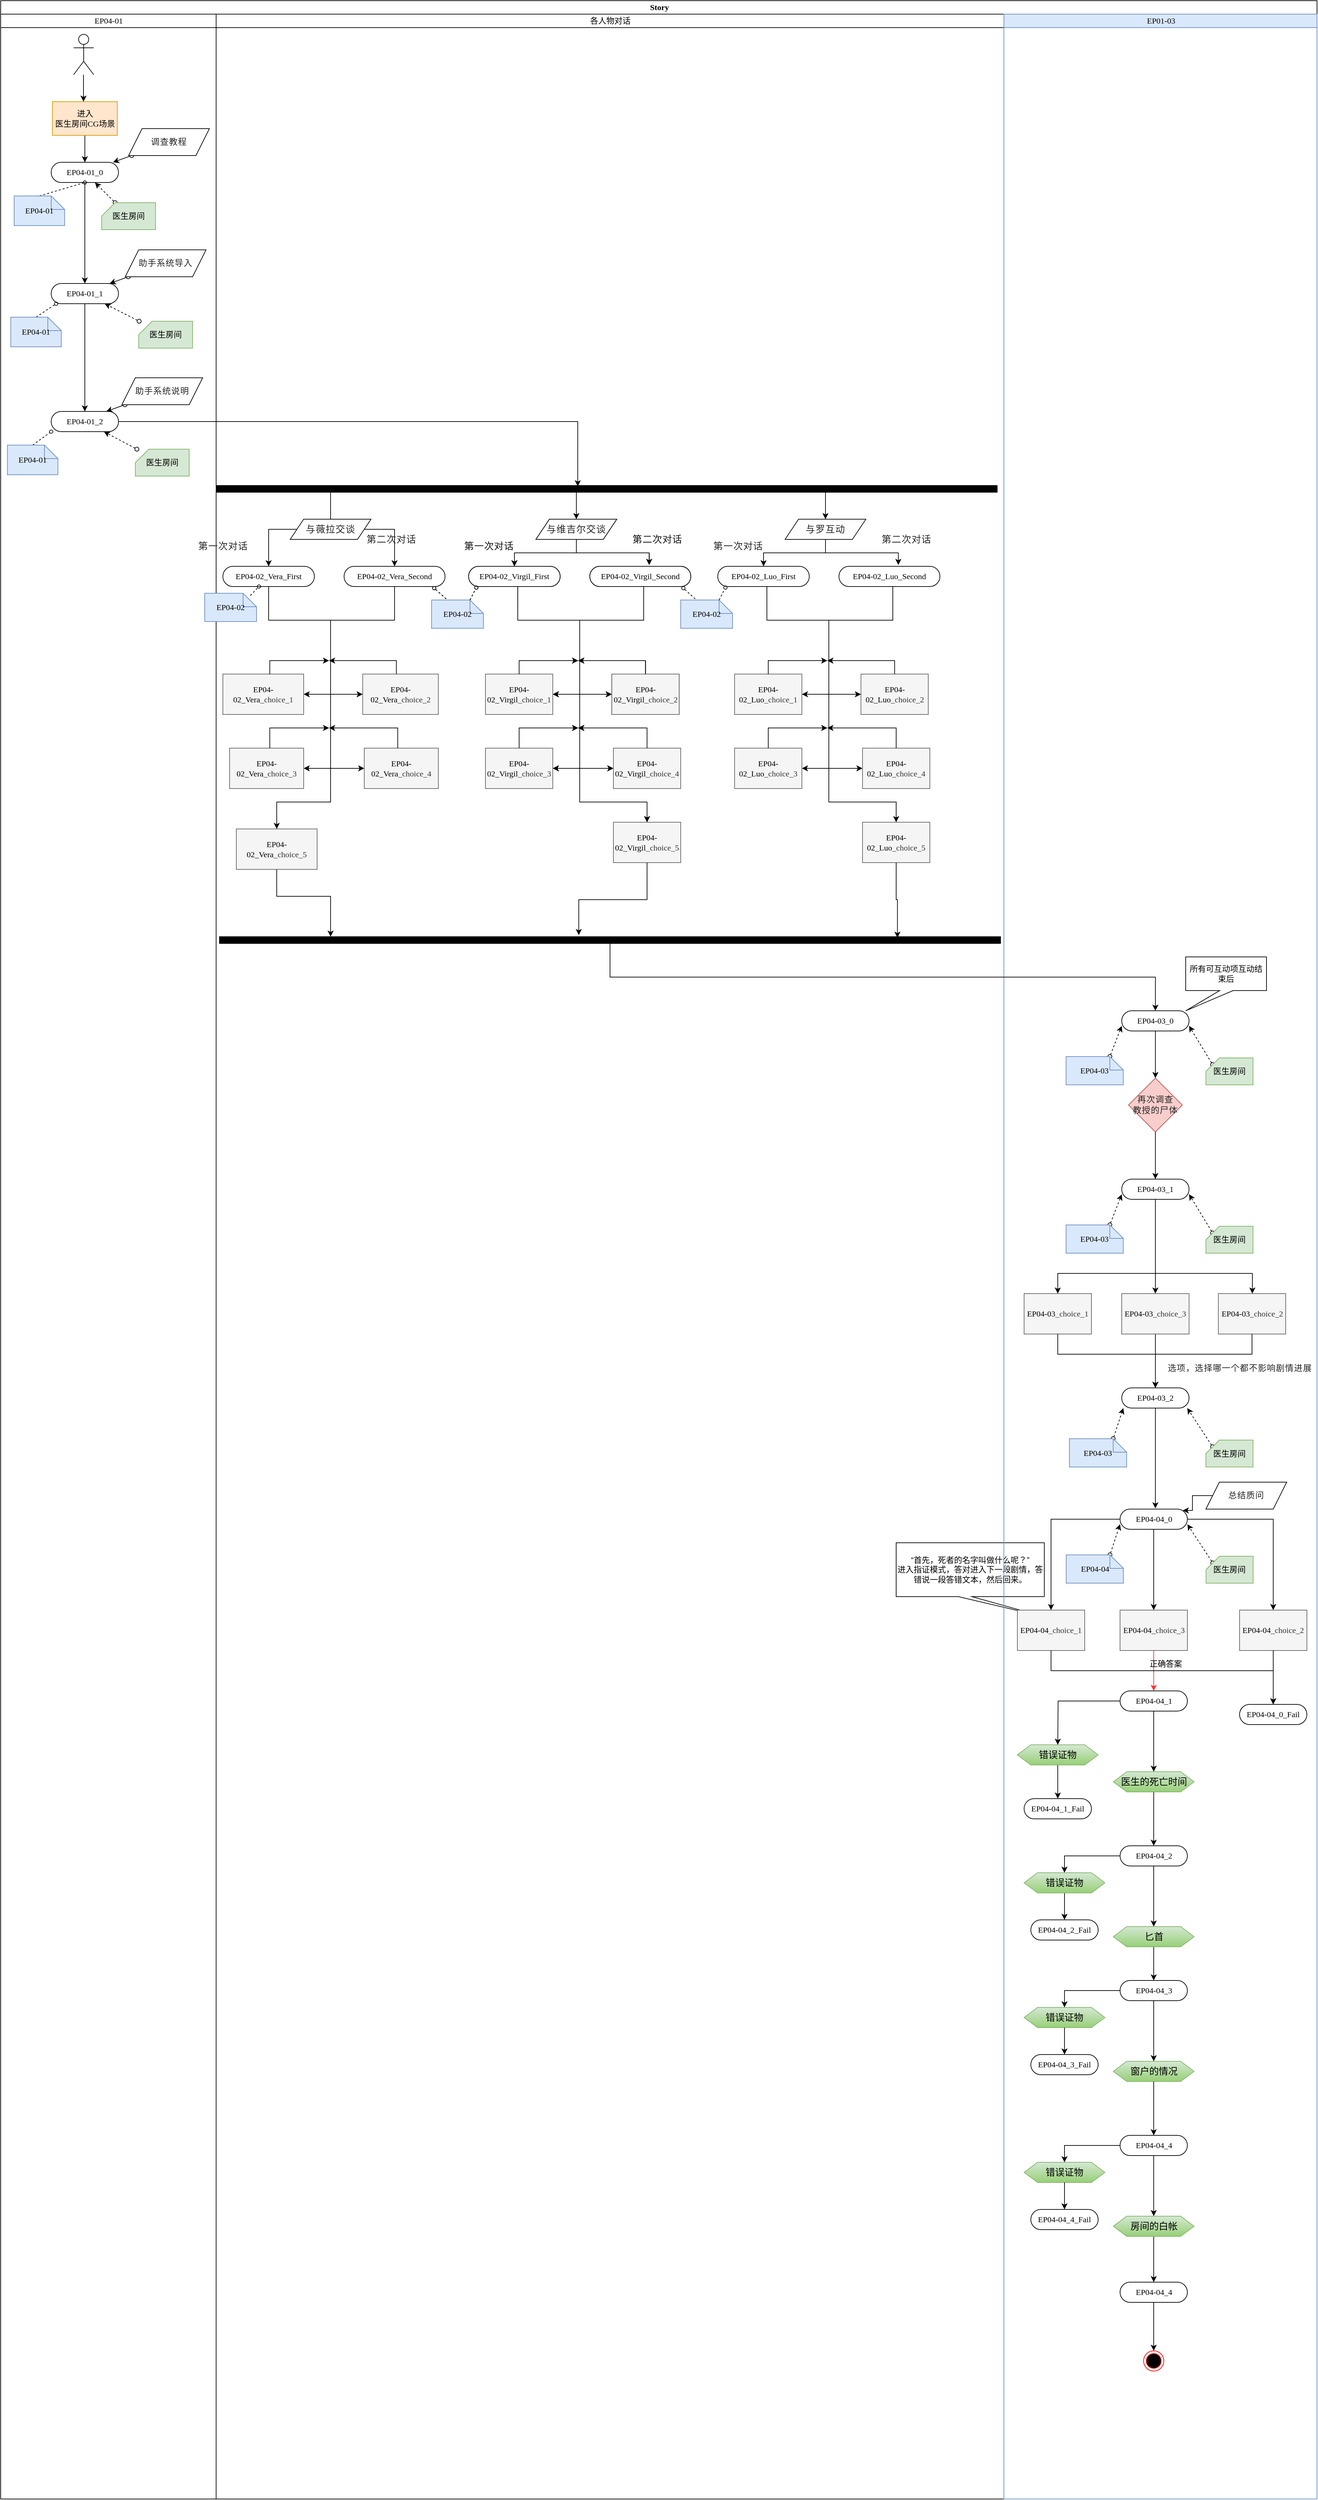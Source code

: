 <mxfile version="14.4.9" type="github">
  <diagram id="mUvAk4owc0tqbDuLF9cG" name="Page-1">
    <mxGraphModel dx="1038" dy="1717" grid="1" gridSize="10" guides="1" tooltips="1" connect="1" arrows="1" fold="1" page="1" pageScale="1" pageWidth="827" pageHeight="1169" math="0" shadow="0">
      <root>
        <mxCell id="0" />
        <mxCell id="1" parent="0" />
        <mxCell id="gPckJBPebu3lDU5of1CX-1" value="Story" style="swimlane;html=1;childLayout=stackLayout;startSize=20;rounded=0;shadow=0;comic=0;labelBackgroundColor=none;strokeWidth=1;fontFamily=Verdana;fontSize=12;align=center;" vertex="1" parent="1">
          <mxGeometry x="60" y="-1080" width="1955" height="3710" as="geometry" />
        </mxCell>
        <mxCell id="gPckJBPebu3lDU5of1CX-2" value="&lt;span style=&quot;font-family: &amp;#34;verdana&amp;#34; ; font-weight: 400&quot;&gt;EP04-01&lt;/span&gt;" style="swimlane;html=1;startSize=20;" vertex="1" parent="gPckJBPebu3lDU5of1CX-1">
          <mxGeometry y="20" width="320" height="3690" as="geometry" />
        </mxCell>
        <mxCell id="gPckJBPebu3lDU5of1CX-86" style="edgeStyle=orthogonalEdgeStyle;rounded=0;orthogonalLoop=1;jettySize=auto;html=1;" edge="1" parent="gPckJBPebu3lDU5of1CX-2" source="gPckJBPebu3lDU5of1CX-3" target="gPckJBPebu3lDU5of1CX-78">
          <mxGeometry relative="1" as="geometry" />
        </mxCell>
        <mxCell id="gPckJBPebu3lDU5of1CX-3" value="EP04-01_0" style="rounded=1;whiteSpace=wrap;html=1;shadow=0;comic=0;labelBackgroundColor=none;strokeWidth=1;fontFamily=Verdana;fontSize=12;align=center;arcSize=50;" vertex="1" parent="gPckJBPebu3lDU5of1CX-2">
          <mxGeometry x="75" y="220" width="100" height="30" as="geometry" />
        </mxCell>
        <mxCell id="gPckJBPebu3lDU5of1CX-4" style="edgeStyle=none;rounded=0;html=1;dashed=1;labelBackgroundColor=none;startArrow=none;startFill=0;startSize=5;endArrow=oval;endFill=0;endSize=5;jettySize=auto;orthogonalLoop=1;strokeWidth=1;fontFamily=Verdana;fontSize=12;entryX=0.5;entryY=1;entryDx=0;entryDy=0;exitX=0.5;exitY=0;exitDx=0;exitDy=0;exitPerimeter=0;" edge="1" parent="gPckJBPebu3lDU5of1CX-2" source="gPckJBPebu3lDU5of1CX-6" target="gPckJBPebu3lDU5of1CX-3">
          <mxGeometry relative="1" as="geometry">
            <mxPoint x="150" y="377.878" as="sourcePoint" />
            <mxPoint x="112.955" y="358" as="targetPoint" />
          </mxGeometry>
        </mxCell>
        <mxCell id="gPckJBPebu3lDU5of1CX-6" value="EP04-01" style="shape=note;whiteSpace=wrap;html=1;rounded=0;shadow=0;comic=0;labelBackgroundColor=none;strokeWidth=1;fontFamily=Verdana;fontSize=12;align=center;size=20;fillColor=#dae8fc;strokeColor=#6c8ebf;" vertex="1" parent="gPckJBPebu3lDU5of1CX-2">
          <mxGeometry x="20" y="270" width="75" height="44" as="geometry" />
        </mxCell>
        <mxCell id="gPckJBPebu3lDU5of1CX-7" value="" style="shape=umlActor;verticalLabelPosition=bottom;verticalAlign=top;html=1;outlineConnect=0;" vertex="1" parent="gPckJBPebu3lDU5of1CX-2">
          <mxGeometry x="108.25" y="30" width="30" height="60" as="geometry" />
        </mxCell>
        <mxCell id="gPckJBPebu3lDU5of1CX-8" style="edgeStyle=none;rounded=0;orthogonalLoop=1;jettySize=auto;html=1;dashed=1;startArrow=oval;startFill=0;" edge="1" parent="gPckJBPebu3lDU5of1CX-2" source="gPckJBPebu3lDU5of1CX-9" target="gPckJBPebu3lDU5of1CX-3">
          <mxGeometry relative="1" as="geometry" />
        </mxCell>
        <mxCell id="gPckJBPebu3lDU5of1CX-9" value="医生房间" style="shape=card;whiteSpace=wrap;html=1;size=20;fillColor=#d5e8d4;strokeColor=#82b366;" vertex="1" parent="gPckJBPebu3lDU5of1CX-2">
          <mxGeometry x="150" y="280" width="80" height="40" as="geometry" />
        </mxCell>
        <mxCell id="gPckJBPebu3lDU5of1CX-75" style="edgeStyle=orthogonalEdgeStyle;rounded=0;orthogonalLoop=1;jettySize=auto;html=1;entryX=0.5;entryY=0;entryDx=0;entryDy=0;" edge="1" parent="gPckJBPebu3lDU5of1CX-2" source="gPckJBPebu3lDU5of1CX-73" target="gPckJBPebu3lDU5of1CX-3">
          <mxGeometry relative="1" as="geometry" />
        </mxCell>
        <mxCell id="gPckJBPebu3lDU5of1CX-73" value="进入&lt;br&gt;医生房间CG场景" style="rounded=0;whiteSpace=wrap;html=1;shadow=0;comic=0;labelBackgroundColor=none;strokeWidth=1;fontFamily=Verdana;fontSize=12;align=center;arcSize=50;fillColor=#ffe6cc;strokeColor=#d79b00;" vertex="1" parent="gPckJBPebu3lDU5of1CX-2">
          <mxGeometry x="76.75" y="130" width="96.5" height="50" as="geometry" />
        </mxCell>
        <mxCell id="gPckJBPebu3lDU5of1CX-76" style="edgeStyle=none;rounded=0;orthogonalLoop=1;jettySize=auto;html=1;entryX=0.75;entryY=0;entryDx=0;entryDy=0;startArrow=oval;startFill=0;" edge="1" parent="gPckJBPebu3lDU5of1CX-2" source="gPckJBPebu3lDU5of1CX-77">
          <mxGeometry relative="1" as="geometry">
            <mxPoint x="166.88" y="220" as="targetPoint" />
          </mxGeometry>
        </mxCell>
        <mxCell id="gPckJBPebu3lDU5of1CX-77" value="&lt;span style=&quot;font-size: 9.5pt ; color: #262626 ; letter-spacing: 0.55pt&quot;&gt;调查教程&lt;/span&gt;" style="shape=parallelogram;perimeter=parallelogramPerimeter;whiteSpace=wrap;html=1;fixedSize=1;" vertex="1" parent="gPckJBPebu3lDU5of1CX-2">
          <mxGeometry x="190" y="170" width="120" height="40" as="geometry" />
        </mxCell>
        <mxCell id="gPckJBPebu3lDU5of1CX-94" style="edgeStyle=orthogonalEdgeStyle;rounded=0;orthogonalLoop=1;jettySize=auto;html=1;entryX=0.5;entryY=0;entryDx=0;entryDy=0;" edge="1" parent="gPckJBPebu3lDU5of1CX-2" source="gPckJBPebu3lDU5of1CX-78" target="gPckJBPebu3lDU5of1CX-87">
          <mxGeometry relative="1" as="geometry" />
        </mxCell>
        <mxCell id="gPckJBPebu3lDU5of1CX-78" value="EP04-01_1" style="rounded=1;whiteSpace=wrap;html=1;shadow=0;comic=0;labelBackgroundColor=none;strokeWidth=1;fontFamily=Verdana;fontSize=12;align=center;arcSize=50;" vertex="1" parent="gPckJBPebu3lDU5of1CX-2">
          <mxGeometry x="75" y="400" width="100" height="30" as="geometry" />
        </mxCell>
        <mxCell id="gPckJBPebu3lDU5of1CX-79" style="edgeStyle=none;rounded=0;html=1;dashed=1;labelBackgroundColor=none;startArrow=none;startFill=0;startSize=5;endArrow=oval;endFill=0;endSize=5;jettySize=auto;orthogonalLoop=1;strokeWidth=1;fontFamily=Verdana;fontSize=12;entryX=0.074;entryY=1;entryDx=0;entryDy=0;exitX=0.5;exitY=0;exitDx=0;exitDy=0;exitPerimeter=0;entryPerimeter=0;" edge="1" parent="gPckJBPebu3lDU5of1CX-2" source="gPckJBPebu3lDU5of1CX-80" target="gPckJBPebu3lDU5of1CX-78">
          <mxGeometry relative="1" as="geometry">
            <mxPoint x="115" y="1617.878" as="sourcePoint" />
            <mxPoint x="77.955" y="1598" as="targetPoint" />
          </mxGeometry>
        </mxCell>
        <mxCell id="gPckJBPebu3lDU5of1CX-80" value="EP04-01" style="shape=note;whiteSpace=wrap;html=1;rounded=0;shadow=0;comic=0;labelBackgroundColor=none;strokeWidth=1;fontFamily=Verdana;fontSize=12;align=center;size=20;fillColor=#dae8fc;strokeColor=#6c8ebf;" vertex="1" parent="gPckJBPebu3lDU5of1CX-2">
          <mxGeometry x="15" y="450" width="75" height="44" as="geometry" />
        </mxCell>
        <mxCell id="gPckJBPebu3lDU5of1CX-81" style="edgeStyle=none;rounded=0;orthogonalLoop=1;jettySize=auto;html=1;dashed=1;startArrow=oval;startFill=0;" edge="1" parent="gPckJBPebu3lDU5of1CX-2" source="gPckJBPebu3lDU5of1CX-82" target="gPckJBPebu3lDU5of1CX-78">
          <mxGeometry relative="1" as="geometry" />
        </mxCell>
        <mxCell id="gPckJBPebu3lDU5of1CX-82" value="医生房间" style="shape=card;whiteSpace=wrap;html=1;size=20;fillColor=#d5e8d4;strokeColor=#82b366;" vertex="1" parent="gPckJBPebu3lDU5of1CX-2">
          <mxGeometry x="205" y="456" width="80" height="40" as="geometry" />
        </mxCell>
        <mxCell id="gPckJBPebu3lDU5of1CX-84" style="edgeStyle=none;rounded=0;orthogonalLoop=1;jettySize=auto;html=1;entryX=0.75;entryY=0;entryDx=0;entryDy=0;startArrow=oval;startFill=0;" edge="1" parent="gPckJBPebu3lDU5of1CX-2" source="gPckJBPebu3lDU5of1CX-85">
          <mxGeometry relative="1" as="geometry">
            <mxPoint x="161.88" y="400" as="targetPoint" />
          </mxGeometry>
        </mxCell>
        <mxCell id="gPckJBPebu3lDU5of1CX-85" value="&lt;span style=&quot;color: rgb(38 , 38 , 38) ; font-size: 12.667px ; letter-spacing: 0.733px&quot;&gt;助手系统导入&lt;/span&gt;" style="shape=parallelogram;perimeter=parallelogramPerimeter;whiteSpace=wrap;html=1;fixedSize=1;" vertex="1" parent="gPckJBPebu3lDU5of1CX-2">
          <mxGeometry x="185" y="350" width="120" height="40" as="geometry" />
        </mxCell>
        <mxCell id="gPckJBPebu3lDU5of1CX-87" value="EP04-01_2" style="rounded=1;whiteSpace=wrap;html=1;shadow=0;comic=0;labelBackgroundColor=none;strokeWidth=1;fontFamily=Verdana;fontSize=12;align=center;arcSize=50;" vertex="1" parent="gPckJBPebu3lDU5of1CX-2">
          <mxGeometry x="75" y="590" width="100" height="30" as="geometry" />
        </mxCell>
        <mxCell id="gPckJBPebu3lDU5of1CX-88" style="edgeStyle=none;rounded=0;html=1;dashed=1;labelBackgroundColor=none;startArrow=none;startFill=0;startSize=5;endArrow=oval;endFill=0;endSize=5;jettySize=auto;orthogonalLoop=1;strokeWidth=1;fontFamily=Verdana;fontSize=12;entryX=0;entryY=1;entryDx=0;entryDy=0;exitX=0.5;exitY=0;exitDx=0;exitDy=0;exitPerimeter=0;" edge="1" parent="gPckJBPebu3lDU5of1CX-2" source="gPckJBPebu3lDU5of1CX-89" target="gPckJBPebu3lDU5of1CX-87">
          <mxGeometry relative="1" as="geometry">
            <mxPoint x="80" y="2867.878" as="sourcePoint" />
            <mxPoint x="42.955" y="2848" as="targetPoint" />
          </mxGeometry>
        </mxCell>
        <mxCell id="gPckJBPebu3lDU5of1CX-89" value="EP04-01" style="shape=note;whiteSpace=wrap;html=1;rounded=0;shadow=0;comic=0;labelBackgroundColor=none;strokeWidth=1;fontFamily=Verdana;fontSize=12;align=center;size=20;fillColor=#dae8fc;strokeColor=#6c8ebf;" vertex="1" parent="gPckJBPebu3lDU5of1CX-2">
          <mxGeometry x="10" y="640" width="75" height="44" as="geometry" />
        </mxCell>
        <mxCell id="gPckJBPebu3lDU5of1CX-90" style="edgeStyle=none;rounded=0;orthogonalLoop=1;jettySize=auto;html=1;dashed=1;startArrow=oval;startFill=0;" edge="1" parent="gPckJBPebu3lDU5of1CX-2" source="gPckJBPebu3lDU5of1CX-91" target="gPckJBPebu3lDU5of1CX-87">
          <mxGeometry relative="1" as="geometry" />
        </mxCell>
        <mxCell id="gPckJBPebu3lDU5of1CX-91" value="医生房间" style="shape=card;whiteSpace=wrap;html=1;size=20;fillColor=#d5e8d4;strokeColor=#82b366;" vertex="1" parent="gPckJBPebu3lDU5of1CX-2">
          <mxGeometry x="200" y="646" width="80" height="40" as="geometry" />
        </mxCell>
        <mxCell id="gPckJBPebu3lDU5of1CX-92" style="edgeStyle=none;rounded=0;orthogonalLoop=1;jettySize=auto;html=1;entryX=0.75;entryY=0;entryDx=0;entryDy=0;startArrow=oval;startFill=0;" edge="1" parent="gPckJBPebu3lDU5of1CX-2" source="gPckJBPebu3lDU5of1CX-93">
          <mxGeometry relative="1" as="geometry">
            <mxPoint x="156.88" y="590" as="targetPoint" />
          </mxGeometry>
        </mxCell>
        <mxCell id="gPckJBPebu3lDU5of1CX-93" value="&lt;span style=&quot;color: rgb(38 , 38 , 38) ; font-size: 12.667px ; letter-spacing: 0.733px&quot;&gt;助手系统说明&lt;/span&gt;" style="shape=parallelogram;perimeter=parallelogramPerimeter;whiteSpace=wrap;html=1;fixedSize=1;" vertex="1" parent="gPckJBPebu3lDU5of1CX-2">
          <mxGeometry x="180" y="540" width="120" height="40" as="geometry" />
        </mxCell>
        <mxCell id="gPckJBPebu3lDU5of1CX-13" value="&lt;span style=&quot;font-family: &amp;#34;verdana&amp;#34; ; font-weight: 400&quot;&gt;各人物对话&lt;/span&gt;" style="swimlane;html=1;startSize=20;" vertex="1" parent="gPckJBPebu3lDU5of1CX-1">
          <mxGeometry x="320" y="20" width="1170" height="3690" as="geometry" />
        </mxCell>
        <mxCell id="gPckJBPebu3lDU5of1CX-96" style="edgeStyle=orthogonalEdgeStyle;rounded=0;orthogonalLoop=1;jettySize=auto;html=1;entryX=0.5;entryY=0;entryDx=0;entryDy=0;" edge="1" parent="gPckJBPebu3lDU5of1CX-13" source="gPckJBPebu3lDU5of1CX-14" target="gPckJBPebu3lDU5of1CX-16">
          <mxGeometry relative="1" as="geometry">
            <Array as="points">
              <mxPoint x="170" y="765" />
              <mxPoint x="78" y="765" />
            </Array>
          </mxGeometry>
        </mxCell>
        <mxCell id="gPckJBPebu3lDU5of1CX-98" style="edgeStyle=orthogonalEdgeStyle;rounded=0;orthogonalLoop=1;jettySize=auto;html=1;entryX=0.5;entryY=0;entryDx=0;entryDy=0;" edge="1" parent="gPckJBPebu3lDU5of1CX-13" source="gPckJBPebu3lDU5of1CX-14" target="gPckJBPebu3lDU5of1CX-97">
          <mxGeometry relative="1" as="geometry">
            <Array as="points">
              <mxPoint x="170" y="765" />
              <mxPoint x="265" y="765" />
            </Array>
          </mxGeometry>
        </mxCell>
        <mxCell id="gPckJBPebu3lDU5of1CX-119" style="edgeStyle=orthogonalEdgeStyle;rounded=0;orthogonalLoop=1;jettySize=auto;html=1;entryX=0.5;entryY=0;entryDx=0;entryDy=0;" edge="1" parent="gPckJBPebu3lDU5of1CX-13" source="gPckJBPebu3lDU5of1CX-14" target="gPckJBPebu3lDU5of1CX-115">
          <mxGeometry relative="1" as="geometry">
            <Array as="points">
              <mxPoint x="535" y="730" />
              <mxPoint x="535" y="730" />
            </Array>
          </mxGeometry>
        </mxCell>
        <mxCell id="gPckJBPebu3lDU5of1CX-210" style="edgeStyle=orthogonalEdgeStyle;rounded=0;orthogonalLoop=1;jettySize=auto;html=1;entryX=0.5;entryY=0;entryDx=0;entryDy=0;" edge="1" parent="gPckJBPebu3lDU5of1CX-13" source="gPckJBPebu3lDU5of1CX-14" target="gPckJBPebu3lDU5of1CX-188">
          <mxGeometry relative="1" as="geometry">
            <Array as="points">
              <mxPoint x="905" y="720" />
              <mxPoint x="905" y="720" />
            </Array>
          </mxGeometry>
        </mxCell>
        <mxCell id="gPckJBPebu3lDU5of1CX-14" value="" style="whiteSpace=wrap;html=1;rounded=0;shadow=0;comic=0;labelBackgroundColor=none;strokeWidth=1;fillColor=#000000;fontFamily=Verdana;fontSize=12;align=center;rotation=0;" vertex="1" parent="gPckJBPebu3lDU5of1CX-13">
          <mxGeometry y="700" width="1160" height="10" as="geometry" />
        </mxCell>
        <mxCell id="gPckJBPebu3lDU5of1CX-129" style="edgeStyle=orthogonalEdgeStyle;rounded=0;orthogonalLoop=1;jettySize=auto;html=1;entryX=1;entryY=0.5;entryDx=0;entryDy=0;" edge="1" parent="gPckJBPebu3lDU5of1CX-13" source="gPckJBPebu3lDU5of1CX-16" target="gPckJBPebu3lDU5of1CX-104">
          <mxGeometry relative="1" as="geometry">
            <Array as="points">
              <mxPoint x="78" y="900" />
              <mxPoint x="170" y="900" />
              <mxPoint x="170" y="1120" />
            </Array>
          </mxGeometry>
        </mxCell>
        <mxCell id="gPckJBPebu3lDU5of1CX-16" value="EP04-02_Vera_First" style="rounded=1;whiteSpace=wrap;html=1;shadow=0;comic=0;labelBackgroundColor=none;strokeWidth=1;fontFamily=Verdana;fontSize=12;align=center;arcSize=50;" vertex="1" parent="gPckJBPebu3lDU5of1CX-13">
          <mxGeometry x="10" y="820" width="135.95" height="30" as="geometry" />
        </mxCell>
        <mxCell id="gPckJBPebu3lDU5of1CX-18" style="edgeStyle=none;rounded=0;html=1;labelBackgroundColor=none;startArrow=none;startFill=0;startSize=5;endArrow=oval;endFill=0;endSize=5;jettySize=auto;orthogonalLoop=1;strokeWidth=1;fontFamily=Verdana;fontSize=12;dashed=1;exitX=0.88;exitY=0.081;exitDx=0;exitDy=0;exitPerimeter=0;" edge="1" parent="gPckJBPebu3lDU5of1CX-13" source="gPckJBPebu3lDU5of1CX-19" target="gPckJBPebu3lDU5of1CX-16">
          <mxGeometry relative="1" as="geometry">
            <mxPoint x="85.005" y="794" as="sourcePoint" />
          </mxGeometry>
        </mxCell>
        <mxCell id="gPckJBPebu3lDU5of1CX-19" value="&lt;span&gt;EP04-02&lt;/span&gt;" style="shape=note;whiteSpace=wrap;html=1;rounded=0;shadow=0;comic=0;labelBackgroundColor=none;strokeWidth=1;fontFamily=Verdana;fontSize=12;align=center;size=20;fillColor=#dae8fc;strokeColor=#6c8ebf;" vertex="1" parent="gPckJBPebu3lDU5of1CX-13">
          <mxGeometry x="-17" y="860" width="77" height="42" as="geometry" />
        </mxCell>
        <mxCell id="gPckJBPebu3lDU5of1CX-22" value="" style="whiteSpace=wrap;html=1;rounded=0;shadow=0;comic=0;labelBackgroundColor=none;strokeWidth=1;fillColor=#000000;fontFamily=Verdana;fontSize=12;align=center;rotation=0;" vertex="1" parent="gPckJBPebu3lDU5of1CX-13">
          <mxGeometry x="5" y="1370" width="1160" height="10" as="geometry" />
        </mxCell>
        <mxCell id="gPckJBPebu3lDU5of1CX-24" value="&lt;p style=&quot;margin: 0cm ; line-height: 18.0pt&quot;&gt;&lt;span style=&quot;font-size: 10.5pt ; color: #262626 ; letter-spacing: 0.55pt&quot;&gt;与薇拉交谈&lt;/span&gt;&lt;span lang=&quot;EN-US&quot; style=&quot;font-size: 10.5pt ; color: #262626 ; letter-spacing: 0.55pt&quot;&gt;&lt;/span&gt;&lt;/p&gt;" style="shape=parallelogram;perimeter=parallelogramPerimeter;whiteSpace=wrap;html=1;fixedSize=1;" vertex="1" parent="gPckJBPebu3lDU5of1CX-13">
          <mxGeometry x="110" y="750" width="120" height="30" as="geometry" />
        </mxCell>
        <mxCell id="gPckJBPebu3lDU5of1CX-126" style="edgeStyle=orthogonalEdgeStyle;rounded=0;orthogonalLoop=1;jettySize=auto;html=1;entryX=1;entryY=0.5;entryDx=0;entryDy=0;" edge="1" parent="gPckJBPebu3lDU5of1CX-13" source="gPckJBPebu3lDU5of1CX-97" target="gPckJBPebu3lDU5of1CX-101">
          <mxGeometry relative="1" as="geometry">
            <Array as="points">
              <mxPoint x="265" y="900" />
              <mxPoint x="170" y="900" />
              <mxPoint x="170" y="1010" />
            </Array>
          </mxGeometry>
        </mxCell>
        <mxCell id="gPckJBPebu3lDU5of1CX-128" style="edgeStyle=orthogonalEdgeStyle;rounded=0;orthogonalLoop=1;jettySize=auto;html=1;entryX=0;entryY=0.5;entryDx=0;entryDy=0;" edge="1" parent="gPckJBPebu3lDU5of1CX-13" source="gPckJBPebu3lDU5of1CX-97" target="gPckJBPebu3lDU5of1CX-103">
          <mxGeometry relative="1" as="geometry">
            <Array as="points">
              <mxPoint x="265" y="900" />
              <mxPoint x="170" y="900" />
              <mxPoint x="170" y="1120" />
            </Array>
          </mxGeometry>
        </mxCell>
        <mxCell id="gPckJBPebu3lDU5of1CX-97" value="EP04-02_Vera_Second" style="rounded=1;whiteSpace=wrap;html=1;shadow=0;comic=0;labelBackgroundColor=none;strokeWidth=1;fontFamily=Verdana;fontSize=12;align=center;arcSize=50;" vertex="1" parent="gPckJBPebu3lDU5of1CX-13">
          <mxGeometry x="190" y="820" width="150" height="30" as="geometry" />
        </mxCell>
        <mxCell id="gPckJBPebu3lDU5of1CX-101" value="&lt;span style=&quot;color: rgb(0 , 0 , 0) ; font-family: &amp;#34;verdana&amp;#34;&quot;&gt;EP04-02_Vera&lt;/span&gt;&lt;span style=&quot;font-family: &amp;#34;verdana&amp;#34;&quot;&gt;_choice_1&lt;/span&gt;" style="whiteSpace=wrap;html=1;align=center;verticalAlign=middle;treeFolding=1;treeMoving=1;fillColor=#f5f5f5;strokeColor=#666666;fontColor=#333333;" vertex="1" collapsed="1" parent="gPckJBPebu3lDU5of1CX-13">
          <mxGeometry x="10" y="980" width="120" height="60" as="geometry" />
        </mxCell>
        <mxCell id="gPckJBPebu3lDU5of1CX-102" value="&lt;span style=&quot;color: rgb(0 , 0 , 0) ; font-family: &amp;#34;verdana&amp;#34;&quot;&gt;EP04-02_Vera&lt;/span&gt;&lt;span style=&quot;font-family: &amp;#34;verdana&amp;#34;&quot;&gt;_choice_2&lt;/span&gt;" style="whiteSpace=wrap;html=1;align=center;verticalAlign=middle;treeFolding=1;treeMoving=1;fillColor=#f5f5f5;strokeColor=#666666;fontColor=#333333;" vertex="1" collapsed="1" parent="gPckJBPebu3lDU5of1CX-13">
          <mxGeometry x="217.69" y="980" width="112.31" height="60" as="geometry" />
        </mxCell>
        <mxCell id="gPckJBPebu3lDU5of1CX-103" value="&lt;span style=&quot;color: rgb(0 , 0 , 0) ; font-family: &amp;#34;verdana&amp;#34;&quot;&gt;EP04-02_Vera&lt;/span&gt;&lt;span style=&quot;font-family: &amp;#34;verdana&amp;#34;&quot;&gt;_choice_4&lt;/span&gt;" style="whiteSpace=wrap;html=1;align=center;verticalAlign=middle;treeFolding=1;treeMoving=1;fillColor=#f5f5f5;strokeColor=#666666;fontColor=#333333;" vertex="1" parent="gPckJBPebu3lDU5of1CX-13">
          <mxGeometry x="220" y="1090" width="110" height="60" as="geometry" />
        </mxCell>
        <mxCell id="gPckJBPebu3lDU5of1CX-104" value="&lt;span style=&quot;color: rgb(0 , 0 , 0) ; font-family: &amp;#34;verdana&amp;#34;&quot;&gt;EP04-02_Vera&lt;/span&gt;&lt;span style=&quot;font-family: &amp;#34;verdana&amp;#34;&quot;&gt;_choice_3&lt;/span&gt;" style="whiteSpace=wrap;html=1;align=center;verticalAlign=middle;treeFolding=1;treeMoving=1;fillColor=#f5f5f5;strokeColor=#666666;fontColor=#333333;" vertex="1" parent="gPckJBPebu3lDU5of1CX-13">
          <mxGeometry x="20" y="1090" width="110" height="60" as="geometry" />
        </mxCell>
        <mxCell id="gPckJBPebu3lDU5of1CX-105" style="edgeStyle=orthogonalEdgeStyle;rounded=0;orthogonalLoop=1;jettySize=auto;html=1;" edge="1" parent="gPckJBPebu3lDU5of1CX-13" source="gPckJBPebu3lDU5of1CX-101">
          <mxGeometry relative="1" as="geometry">
            <mxPoint x="167.69" y="960" as="targetPoint" />
            <Array as="points">
              <mxPoint x="79.69" y="960" />
            </Array>
          </mxGeometry>
        </mxCell>
        <mxCell id="gPckJBPebu3lDU5of1CX-106" style="edgeStyle=orthogonalEdgeStyle;rounded=0;orthogonalLoop=1;jettySize=auto;html=1;" edge="1" parent="gPckJBPebu3lDU5of1CX-13" source="gPckJBPebu3lDU5of1CX-102">
          <mxGeometry relative="1" as="geometry">
            <mxPoint x="167.69" y="960" as="targetPoint" />
            <Array as="points">
              <mxPoint x="267.69" y="960" />
              <mxPoint x="207.69" y="960" />
            </Array>
          </mxGeometry>
        </mxCell>
        <mxCell id="gPckJBPebu3lDU5of1CX-107" style="edgeStyle=orthogonalEdgeStyle;rounded=0;orthogonalLoop=1;jettySize=auto;html=1;strokeColor=#000000;" edge="1" parent="gPckJBPebu3lDU5of1CX-13" source="gPckJBPebu3lDU5of1CX-104">
          <mxGeometry relative="1" as="geometry">
            <mxPoint x="167.69" y="1060" as="targetPoint" />
            <Array as="points">
              <mxPoint x="79.69" y="1060" />
              <mxPoint x="167.69" y="1060" />
            </Array>
          </mxGeometry>
        </mxCell>
        <mxCell id="gPckJBPebu3lDU5of1CX-108" style="edgeStyle=orthogonalEdgeStyle;rounded=0;orthogonalLoop=1;jettySize=auto;html=1;strokeColor=#000000;" edge="1" parent="gPckJBPebu3lDU5of1CX-13" source="gPckJBPebu3lDU5of1CX-103">
          <mxGeometry relative="1" as="geometry">
            <mxPoint x="167.69" y="1060" as="targetPoint" />
            <Array as="points">
              <mxPoint x="269.69" y="1060" />
            </Array>
          </mxGeometry>
        </mxCell>
        <mxCell id="gPckJBPebu3lDU5of1CX-125" style="edgeStyle=orthogonalEdgeStyle;rounded=0;orthogonalLoop=1;jettySize=auto;html=1;" edge="1" parent="gPckJBPebu3lDU5of1CX-13" source="gPckJBPebu3lDU5of1CX-110" target="gPckJBPebu3lDU5of1CX-22">
          <mxGeometry relative="1" as="geometry">
            <mxPoint x="170" y="1360" as="targetPoint" />
            <Array as="points">
              <mxPoint x="90" y="1310" />
              <mxPoint x="170" y="1310" />
            </Array>
          </mxGeometry>
        </mxCell>
        <mxCell id="gPckJBPebu3lDU5of1CX-110" value="&lt;span style=&quot;color: rgb(0 , 0 , 0) ; font-family: &amp;#34;verdana&amp;#34;&quot;&gt;EP04-02_Vera&lt;/span&gt;&lt;span style=&quot;font-family: &amp;#34;verdana&amp;#34;&quot;&gt;_choice_5&lt;/span&gt;" style="whiteSpace=wrap;html=1;align=center;verticalAlign=middle;treeFolding=1;treeMoving=1;fillColor=#f5f5f5;strokeColor=#666666;fontColor=#333333;" vertex="1" parent="gPckJBPebu3lDU5of1CX-13">
          <mxGeometry x="30" y="1210" width="120" height="60" as="geometry" />
        </mxCell>
        <mxCell id="gPckJBPebu3lDU5of1CX-113" value="EP04-02_&lt;span style=&quot;font-family: &amp;#34;verdana&amp;#34;&quot;&gt;Virgil&lt;/span&gt;_First" style="rounded=1;whiteSpace=wrap;html=1;shadow=0;comic=0;labelBackgroundColor=none;strokeWidth=1;fontFamily=Verdana;fontSize=12;align=center;arcSize=50;" vertex="1" parent="gPckJBPebu3lDU5of1CX-13">
          <mxGeometry x="375" y="820" width="135.95" height="30" as="geometry" />
        </mxCell>
        <mxCell id="gPckJBPebu3lDU5of1CX-120" style="edgeStyle=orthogonalEdgeStyle;rounded=0;orthogonalLoop=1;jettySize=auto;html=1;" edge="1" parent="gPckJBPebu3lDU5of1CX-13" source="gPckJBPebu3lDU5of1CX-115" target="gPckJBPebu3lDU5of1CX-113">
          <mxGeometry relative="1" as="geometry" />
        </mxCell>
        <mxCell id="gPckJBPebu3lDU5of1CX-121" style="edgeStyle=orthogonalEdgeStyle;rounded=0;orthogonalLoop=1;jettySize=auto;html=1;entryX=0.588;entryY=-0.067;entryDx=0;entryDy=0;entryPerimeter=0;" edge="1" parent="gPckJBPebu3lDU5of1CX-13" source="gPckJBPebu3lDU5of1CX-115" target="gPckJBPebu3lDU5of1CX-116">
          <mxGeometry relative="1" as="geometry" />
        </mxCell>
        <mxCell id="gPckJBPebu3lDU5of1CX-115" value="&lt;p style=&quot;margin: 0cm ; line-height: 18.0pt&quot;&gt;&lt;span style=&quot;font-size: 10.5pt ; color: #262626 ; letter-spacing: 0.55pt&quot;&gt;与薇拉交谈&lt;/span&gt;&lt;span lang=&quot;EN-US&quot; style=&quot;font-size: 10.5pt ; color: #262626 ; letter-spacing: 0.55pt&quot;&gt;&lt;/span&gt;&lt;/p&gt;" style="shape=parallelogram;perimeter=parallelogramPerimeter;whiteSpace=wrap;html=1;fixedSize=1;" vertex="1" parent="gPckJBPebu3lDU5of1CX-13">
          <mxGeometry x="475" y="750" width="120" height="30" as="geometry" />
        </mxCell>
        <mxCell id="gPckJBPebu3lDU5of1CX-116" value="EP04-02_&lt;span style=&quot;font-family: &amp;#34;verdana&amp;#34;&quot;&gt;Virgil&lt;/span&gt;_Second" style="rounded=1;whiteSpace=wrap;html=1;shadow=0;comic=0;labelBackgroundColor=none;strokeWidth=1;fontFamily=Verdana;fontSize=12;align=center;arcSize=50;" vertex="1" parent="gPckJBPebu3lDU5of1CX-13">
          <mxGeometry x="555" y="820" width="150" height="30" as="geometry" />
        </mxCell>
        <mxCell id="gPckJBPebu3lDU5of1CX-117" value="&lt;span style=&quot;font-size: 10.5pt ; color: #262626 ; letter-spacing: 0.55pt&quot;&gt;第一次对话&lt;/span&gt;" style="text;html=1;align=center;verticalAlign=middle;resizable=0;points=[];autosize=1;" vertex="1" parent="gPckJBPebu3lDU5of1CX-13">
          <mxGeometry x="360" y="780" width="90" height="20" as="geometry" />
        </mxCell>
        <mxCell id="gPckJBPebu3lDU5of1CX-118" value="&lt;span style=&quot;font-size: 10.5pt ; color: #262626 ; letter-spacing: 0.55pt&quot;&gt;第二次对话&lt;/span&gt;" style="text;html=1;align=center;verticalAlign=middle;resizable=0;points=[];autosize=1;" vertex="1" parent="gPckJBPebu3lDU5of1CX-13">
          <mxGeometry x="610" y="770" width="90" height="20" as="geometry" />
        </mxCell>
        <mxCell id="gPckJBPebu3lDU5of1CX-124" style="edgeStyle=orthogonalEdgeStyle;rounded=0;orthogonalLoop=1;jettySize=auto;html=1;entryX=0.5;entryY=0;entryDx=0;entryDy=0;exitX=0.5;exitY=1;exitDx=0;exitDy=0;" edge="1" parent="gPckJBPebu3lDU5of1CX-13" source="gPckJBPebu3lDU5of1CX-16" target="gPckJBPebu3lDU5of1CX-110">
          <mxGeometry relative="1" as="geometry">
            <mxPoint x="170" y="1180" as="targetPoint" />
            <Array as="points">
              <mxPoint x="78" y="900" />
              <mxPoint x="170" y="900" />
              <mxPoint x="170" y="1170" />
              <mxPoint x="90" y="1170" />
            </Array>
          </mxGeometry>
        </mxCell>
        <mxCell id="gPckJBPebu3lDU5of1CX-127" style="edgeStyle=orthogonalEdgeStyle;rounded=0;orthogonalLoop=1;jettySize=auto;html=1;entryX=0;entryY=0.5;entryDx=0;entryDy=0;exitX=0.5;exitY=1;exitDx=0;exitDy=0;" edge="1" parent="gPckJBPebu3lDU5of1CX-13" source="gPckJBPebu3lDU5of1CX-97" target="gPckJBPebu3lDU5of1CX-102">
          <mxGeometry relative="1" as="geometry">
            <mxPoint x="275" y="860" as="sourcePoint" />
            <mxPoint x="140" y="1020" as="targetPoint" />
            <Array as="points">
              <mxPoint x="265" y="900" />
              <mxPoint x="170" y="900" />
              <mxPoint x="170" y="1010" />
            </Array>
          </mxGeometry>
        </mxCell>
        <mxCell id="gPckJBPebu3lDU5of1CX-130" value="&lt;span&gt;EP04-02&lt;/span&gt;" style="shape=note;whiteSpace=wrap;html=1;rounded=0;shadow=0;comic=0;labelBackgroundColor=none;strokeWidth=1;fontFamily=Verdana;fontSize=12;align=center;size=20;fillColor=#dae8fc;strokeColor=#6c8ebf;" vertex="1" parent="gPckJBPebu3lDU5of1CX-13">
          <mxGeometry x="320" y="870" width="77" height="42" as="geometry" />
        </mxCell>
        <mxCell id="gPckJBPebu3lDU5of1CX-131" style="edgeStyle=none;rounded=0;html=1;labelBackgroundColor=none;startArrow=none;startFill=0;startSize=5;endArrow=oval;endFill=0;endSize=5;jettySize=auto;orthogonalLoop=1;strokeWidth=1;fontFamily=Verdana;fontSize=12;dashed=1;exitX=0.281;exitY=-0.038;exitDx=0;exitDy=0;exitPerimeter=0;entryX=0.893;entryY=1.08;entryDx=0;entryDy=0;entryPerimeter=0;" edge="1" parent="gPckJBPebu3lDU5of1CX-13" source="gPckJBPebu3lDU5of1CX-130" target="gPckJBPebu3lDU5of1CX-97">
          <mxGeometry relative="1" as="geometry">
            <mxPoint x="60.76" y="873.402" as="sourcePoint" />
            <mxPoint x="73.602" y="860" as="targetPoint" />
          </mxGeometry>
        </mxCell>
        <mxCell id="gPckJBPebu3lDU5of1CX-132" style="edgeStyle=none;rounded=0;html=1;labelBackgroundColor=none;startArrow=none;startFill=0;startSize=5;endArrow=oval;endFill=0;endSize=5;jettySize=auto;orthogonalLoop=1;strokeWidth=1;fontFamily=Verdana;fontSize=12;dashed=1;exitX=0;exitY=0;exitDx=57;exitDy=0;exitPerimeter=0;entryX=0.084;entryY=1.053;entryDx=0;entryDy=0;entryPerimeter=0;" edge="1" parent="gPckJBPebu3lDU5of1CX-13" source="gPckJBPebu3lDU5of1CX-130" target="gPckJBPebu3lDU5of1CX-113">
          <mxGeometry relative="1" as="geometry">
            <mxPoint x="351.637" y="878.404" as="sourcePoint" />
            <mxPoint x="333.95" y="862.4" as="targetPoint" />
          </mxGeometry>
        </mxCell>
        <mxCell id="gPckJBPebu3lDU5of1CX-142" style="edgeStyle=orthogonalEdgeStyle;rounded=0;orthogonalLoop=1;jettySize=auto;html=1;entryX=1;entryY=0.5;entryDx=0;entryDy=0;" edge="1" parent="gPckJBPebu3lDU5of1CX-13" target="gPckJBPebu3lDU5of1CX-149">
          <mxGeometry relative="1" as="geometry">
            <mxPoint x="448" y="850" as="sourcePoint" />
            <Array as="points">
              <mxPoint x="448" y="900" />
              <mxPoint x="540" y="900" />
              <mxPoint x="540" y="1120" />
            </Array>
          </mxGeometry>
        </mxCell>
        <mxCell id="gPckJBPebu3lDU5of1CX-144" style="edgeStyle=orthogonalEdgeStyle;rounded=0;orthogonalLoop=1;jettySize=auto;html=1;entryX=1;entryY=0.5;entryDx=0;entryDy=0;" edge="1" parent="gPckJBPebu3lDU5of1CX-13" target="gPckJBPebu3lDU5of1CX-146">
          <mxGeometry relative="1" as="geometry">
            <mxPoint x="635" y="850" as="sourcePoint" />
            <Array as="points">
              <mxPoint x="635" y="900" />
              <mxPoint x="540" y="900" />
              <mxPoint x="540" y="1010" />
            </Array>
          </mxGeometry>
        </mxCell>
        <mxCell id="gPckJBPebu3lDU5of1CX-145" style="edgeStyle=orthogonalEdgeStyle;rounded=0;orthogonalLoop=1;jettySize=auto;html=1;entryX=0;entryY=0.5;entryDx=0;entryDy=0;" edge="1" parent="gPckJBPebu3lDU5of1CX-13" target="gPckJBPebu3lDU5of1CX-148">
          <mxGeometry relative="1" as="geometry">
            <mxPoint x="635" y="850" as="sourcePoint" />
            <Array as="points">
              <mxPoint x="635" y="900" />
              <mxPoint x="540" y="900" />
              <mxPoint x="540" y="1120" />
            </Array>
          </mxGeometry>
        </mxCell>
        <mxCell id="gPckJBPebu3lDU5of1CX-146" value="&lt;span style=&quot;color: rgb(0 , 0 , 0) ; font-family: &amp;#34;verdana&amp;#34;&quot;&gt;EP04-02_Virgil&lt;/span&gt;&lt;span style=&quot;font-family: &amp;#34;verdana&amp;#34;&quot;&gt;_choice_1&lt;/span&gt;" style="whiteSpace=wrap;html=1;align=center;verticalAlign=middle;treeFolding=1;treeMoving=1;fillColor=#f5f5f5;strokeColor=#666666;fontColor=#333333;" vertex="1" collapsed="1" parent="gPckJBPebu3lDU5of1CX-13">
          <mxGeometry x="400" y="980" width="100" height="60" as="geometry" />
        </mxCell>
        <mxCell id="gPckJBPebu3lDU5of1CX-147" value="&lt;span style=&quot;color: rgb(0 , 0 , 0) ; font-family: &amp;#34;verdana&amp;#34;&quot;&gt;EP04-02_Virgil&lt;/span&gt;&lt;span style=&quot;font-family: &amp;#34;verdana&amp;#34;&quot;&gt;_choice_2&lt;/span&gt;" style="whiteSpace=wrap;html=1;align=center;verticalAlign=middle;treeFolding=1;treeMoving=1;fillColor=#f5f5f5;strokeColor=#666666;fontColor=#333333;" vertex="1" collapsed="1" parent="gPckJBPebu3lDU5of1CX-13">
          <mxGeometry x="587.69" y="980" width="100" height="60" as="geometry" />
        </mxCell>
        <mxCell id="gPckJBPebu3lDU5of1CX-148" value="&lt;span style=&quot;color: rgb(0 , 0 , 0) ; font-family: &amp;#34;verdana&amp;#34;&quot;&gt;EP04-02_Virgil&lt;/span&gt;&lt;span style=&quot;font-family: &amp;#34;verdana&amp;#34;&quot;&gt;_choice_4&lt;/span&gt;" style="whiteSpace=wrap;html=1;align=center;verticalAlign=middle;treeFolding=1;treeMoving=1;fillColor=#f5f5f5;strokeColor=#666666;fontColor=#333333;" vertex="1" parent="gPckJBPebu3lDU5of1CX-13">
          <mxGeometry x="590" y="1090" width="100" height="60" as="geometry" />
        </mxCell>
        <mxCell id="gPckJBPebu3lDU5of1CX-149" value="&lt;span style=&quot;color: rgb(0 , 0 , 0) ; font-family: &amp;#34;verdana&amp;#34;&quot;&gt;EP04-02_Virgil&lt;/span&gt;&lt;span style=&quot;font-family: &amp;#34;verdana&amp;#34;&quot;&gt;_choice_3&lt;/span&gt;" style="whiteSpace=wrap;html=1;align=center;verticalAlign=middle;treeFolding=1;treeMoving=1;fillColor=#f5f5f5;strokeColor=#666666;fontColor=#333333;" vertex="1" parent="gPckJBPebu3lDU5of1CX-13">
          <mxGeometry x="400" y="1090" width="100" height="60" as="geometry" />
        </mxCell>
        <mxCell id="gPckJBPebu3lDU5of1CX-150" style="edgeStyle=orthogonalEdgeStyle;rounded=0;orthogonalLoop=1;jettySize=auto;html=1;" edge="1" parent="gPckJBPebu3lDU5of1CX-13" source="gPckJBPebu3lDU5of1CX-146">
          <mxGeometry relative="1" as="geometry">
            <mxPoint x="537.69" y="960" as="targetPoint" />
            <Array as="points">
              <mxPoint x="449.69" y="960" />
            </Array>
          </mxGeometry>
        </mxCell>
        <mxCell id="gPckJBPebu3lDU5of1CX-151" style="edgeStyle=orthogonalEdgeStyle;rounded=0;orthogonalLoop=1;jettySize=auto;html=1;" edge="1" parent="gPckJBPebu3lDU5of1CX-13" source="gPckJBPebu3lDU5of1CX-147">
          <mxGeometry relative="1" as="geometry">
            <mxPoint x="537.69" y="960" as="targetPoint" />
            <Array as="points">
              <mxPoint x="637.69" y="960" />
              <mxPoint x="577.69" y="960" />
            </Array>
          </mxGeometry>
        </mxCell>
        <mxCell id="gPckJBPebu3lDU5of1CX-152" style="edgeStyle=orthogonalEdgeStyle;rounded=0;orthogonalLoop=1;jettySize=auto;html=1;strokeColor=#000000;" edge="1" parent="gPckJBPebu3lDU5of1CX-13" source="gPckJBPebu3lDU5of1CX-149">
          <mxGeometry relative="1" as="geometry">
            <mxPoint x="537.69" y="1060" as="targetPoint" />
            <Array as="points">
              <mxPoint x="449.69" y="1060" />
              <mxPoint x="537.69" y="1060" />
            </Array>
          </mxGeometry>
        </mxCell>
        <mxCell id="gPckJBPebu3lDU5of1CX-153" style="edgeStyle=orthogonalEdgeStyle;rounded=0;orthogonalLoop=1;jettySize=auto;html=1;strokeColor=#000000;" edge="1" parent="gPckJBPebu3lDU5of1CX-13" source="gPckJBPebu3lDU5of1CX-148">
          <mxGeometry relative="1" as="geometry">
            <mxPoint x="537.69" y="1060" as="targetPoint" />
            <Array as="points">
              <mxPoint x="639.69" y="1060" />
            </Array>
          </mxGeometry>
        </mxCell>
        <mxCell id="gPckJBPebu3lDU5of1CX-155" value="&lt;span style=&quot;color: rgb(0 , 0 , 0) ; font-family: &amp;#34;verdana&amp;#34;&quot;&gt;EP04-02_Virgil&lt;/span&gt;&lt;span style=&quot;font-family: &amp;#34;verdana&amp;#34;&quot;&gt;_choice_5&lt;/span&gt;" style="whiteSpace=wrap;html=1;align=center;verticalAlign=middle;treeFolding=1;treeMoving=1;fillColor=#f5f5f5;strokeColor=#666666;fontColor=#333333;" vertex="1" parent="gPckJBPebu3lDU5of1CX-13">
          <mxGeometry x="590" y="1200" width="100" height="60" as="geometry" />
        </mxCell>
        <mxCell id="gPckJBPebu3lDU5of1CX-157" style="edgeStyle=orthogonalEdgeStyle;rounded=0;orthogonalLoop=1;jettySize=auto;html=1;entryX=0.5;entryY=0;entryDx=0;entryDy=0;exitX=0.5;exitY=1;exitDx=0;exitDy=0;" edge="1" parent="gPckJBPebu3lDU5of1CX-13" target="gPckJBPebu3lDU5of1CX-155">
          <mxGeometry relative="1" as="geometry">
            <mxPoint x="190" y="2240" as="targetPoint" />
            <mxPoint x="447.975" y="850" as="sourcePoint" />
            <Array as="points">
              <mxPoint x="448" y="900" />
              <mxPoint x="540" y="900" />
              <mxPoint x="540" y="1170" />
              <mxPoint x="640" y="1170" />
            </Array>
          </mxGeometry>
        </mxCell>
        <mxCell id="gPckJBPebu3lDU5of1CX-158" style="edgeStyle=orthogonalEdgeStyle;rounded=0;orthogonalLoop=1;jettySize=auto;html=1;entryX=0;entryY=0.5;entryDx=0;entryDy=0;exitX=0.5;exitY=1;exitDx=0;exitDy=0;" edge="1" parent="gPckJBPebu3lDU5of1CX-13" target="gPckJBPebu3lDU5of1CX-147">
          <mxGeometry relative="1" as="geometry">
            <mxPoint x="635" y="850" as="sourcePoint" />
            <mxPoint x="160" y="2080" as="targetPoint" />
            <Array as="points">
              <mxPoint x="635" y="900" />
              <mxPoint x="540" y="900" />
              <mxPoint x="540" y="1010" />
            </Array>
          </mxGeometry>
        </mxCell>
        <mxCell id="gPckJBPebu3lDU5of1CX-159" value="EP04-02_&lt;span style=&quot;font-family: &amp;#34;verdana&amp;#34;&quot;&gt;Virgil&lt;/span&gt;_First" style="rounded=1;whiteSpace=wrap;html=1;shadow=0;comic=0;labelBackgroundColor=none;strokeWidth=1;fontFamily=Verdana;fontSize=12;align=center;arcSize=50;" vertex="1" parent="gPckJBPebu3lDU5of1CX-13">
          <mxGeometry x="375" y="820" width="135.95" height="30" as="geometry" />
        </mxCell>
        <mxCell id="gPckJBPebu3lDU5of1CX-160" style="edgeStyle=orthogonalEdgeStyle;rounded=0;orthogonalLoop=1;jettySize=auto;html=1;" edge="1" source="gPckJBPebu3lDU5of1CX-162" target="gPckJBPebu3lDU5of1CX-159" parent="gPckJBPebu3lDU5of1CX-13">
          <mxGeometry relative="1" as="geometry" />
        </mxCell>
        <mxCell id="gPckJBPebu3lDU5of1CX-161" style="edgeStyle=orthogonalEdgeStyle;rounded=0;orthogonalLoop=1;jettySize=auto;html=1;entryX=0.588;entryY=-0.067;entryDx=0;entryDy=0;entryPerimeter=0;" edge="1" source="gPckJBPebu3lDU5of1CX-162" target="gPckJBPebu3lDU5of1CX-163" parent="gPckJBPebu3lDU5of1CX-13">
          <mxGeometry relative="1" as="geometry" />
        </mxCell>
        <mxCell id="gPckJBPebu3lDU5of1CX-162" value="&lt;p style=&quot;margin: 0cm ; line-height: 18.0pt&quot;&gt;&lt;span style=&quot;font-size: 10.5pt ; color: #262626 ; letter-spacing: 0.55pt&quot;&gt;与维吉尔交谈&lt;/span&gt;&lt;span lang=&quot;EN-US&quot; style=&quot;font-size: 10.5pt ; color: #262626 ; letter-spacing: 0.55pt&quot;&gt;&lt;/span&gt;&lt;/p&gt;" style="shape=parallelogram;perimeter=parallelogramPerimeter;whiteSpace=wrap;html=1;fixedSize=1;" vertex="1" parent="gPckJBPebu3lDU5of1CX-13">
          <mxGeometry x="475" y="750" width="120" height="30" as="geometry" />
        </mxCell>
        <mxCell id="gPckJBPebu3lDU5of1CX-163" value="EP04-02_&lt;span style=&quot;font-family: &amp;#34;verdana&amp;#34;&quot;&gt;Virgil&lt;/span&gt;_Second" style="rounded=1;whiteSpace=wrap;html=1;shadow=0;comic=0;labelBackgroundColor=none;strokeWidth=1;fontFamily=Verdana;fontSize=12;align=center;arcSize=50;" vertex="1" parent="gPckJBPebu3lDU5of1CX-13">
          <mxGeometry x="555" y="820" width="150" height="30" as="geometry" />
        </mxCell>
        <mxCell id="gPckJBPebu3lDU5of1CX-164" value="&lt;span style=&quot;font-size: 10.5pt ; color: #262626 ; letter-spacing: 0.55pt&quot;&gt;第一次对话&lt;/span&gt;" style="text;html=1;align=center;verticalAlign=middle;resizable=0;points=[];autosize=1;" vertex="1" parent="gPckJBPebu3lDU5of1CX-13">
          <mxGeometry x="360" y="780" width="90" height="20" as="geometry" />
        </mxCell>
        <mxCell id="gPckJBPebu3lDU5of1CX-165" value="&lt;span style=&quot;font-size: 10.5pt ; color: #262626 ; letter-spacing: 0.55pt&quot;&gt;第二次对话&lt;/span&gt;" style="text;html=1;align=center;verticalAlign=middle;resizable=0;points=[];autosize=1;" vertex="1" parent="gPckJBPebu3lDU5of1CX-13">
          <mxGeometry x="610" y="770" width="90" height="20" as="geometry" />
        </mxCell>
        <mxCell id="gPckJBPebu3lDU5of1CX-166" style="edgeStyle=none;rounded=0;html=1;labelBackgroundColor=none;startArrow=none;startFill=0;startSize=5;endArrow=oval;endFill=0;endSize=5;jettySize=auto;orthogonalLoop=1;strokeWidth=1;fontFamily=Verdana;fontSize=12;dashed=1;exitX=0.281;exitY=-0.038;exitDx=0;exitDy=0;exitPerimeter=0;entryX=0.893;entryY=1.08;entryDx=0;entryDy=0;entryPerimeter=0;" edge="1" parent="gPckJBPebu3lDU5of1CX-13">
          <mxGeometry relative="1" as="geometry">
            <mxPoint x="341.637" y="868.404" as="sourcePoint" />
            <mxPoint x="323.95" y="852.4" as="targetPoint" />
          </mxGeometry>
        </mxCell>
        <mxCell id="gPckJBPebu3lDU5of1CX-167" style="edgeStyle=none;rounded=0;html=1;labelBackgroundColor=none;startArrow=none;startFill=0;startSize=5;endArrow=oval;endFill=0;endSize=5;jettySize=auto;orthogonalLoop=1;strokeWidth=1;fontFamily=Verdana;fontSize=12;dashed=1;exitX=0;exitY=0;exitDx=57;exitDy=0;exitPerimeter=0;entryX=0.084;entryY=1.053;entryDx=0;entryDy=0;entryPerimeter=0;" edge="1" target="gPckJBPebu3lDU5of1CX-159" parent="gPckJBPebu3lDU5of1CX-13">
          <mxGeometry relative="1" as="geometry">
            <mxPoint x="377" y="870" as="sourcePoint" />
            <mxPoint x="-16.05" y="1922.4" as="targetPoint" />
          </mxGeometry>
        </mxCell>
        <mxCell id="gPckJBPebu3lDU5of1CX-168" style="edgeStyle=orthogonalEdgeStyle;rounded=0;orthogonalLoop=1;jettySize=auto;html=1;entryX=1;entryY=0.5;entryDx=0;entryDy=0;" edge="1" target="gPckJBPebu3lDU5of1CX-174" parent="gPckJBPebu3lDU5of1CX-13">
          <mxGeometry relative="1" as="geometry">
            <mxPoint x="448" y="850" as="sourcePoint" />
            <Array as="points">
              <mxPoint x="448" y="900" />
              <mxPoint x="540" y="900" />
              <mxPoint x="540" y="1120" />
            </Array>
          </mxGeometry>
        </mxCell>
        <mxCell id="gPckJBPebu3lDU5of1CX-169" style="edgeStyle=orthogonalEdgeStyle;rounded=0;orthogonalLoop=1;jettySize=auto;html=1;entryX=1;entryY=0.5;entryDx=0;entryDy=0;" edge="1" target="gPckJBPebu3lDU5of1CX-171" parent="gPckJBPebu3lDU5of1CX-13">
          <mxGeometry relative="1" as="geometry">
            <mxPoint x="635" y="850" as="sourcePoint" />
            <Array as="points">
              <mxPoint x="635" y="900" />
              <mxPoint x="540" y="900" />
              <mxPoint x="540" y="1010" />
            </Array>
          </mxGeometry>
        </mxCell>
        <mxCell id="gPckJBPebu3lDU5of1CX-170" style="edgeStyle=orthogonalEdgeStyle;rounded=0;orthogonalLoop=1;jettySize=auto;html=1;entryX=0;entryY=0.5;entryDx=0;entryDy=0;" edge="1" target="gPckJBPebu3lDU5of1CX-173" parent="gPckJBPebu3lDU5of1CX-13">
          <mxGeometry relative="1" as="geometry">
            <mxPoint x="635" y="850" as="sourcePoint" />
            <Array as="points">
              <mxPoint x="635" y="900" />
              <mxPoint x="540" y="900" />
              <mxPoint x="540" y="1120" />
            </Array>
          </mxGeometry>
        </mxCell>
        <mxCell id="gPckJBPebu3lDU5of1CX-171" value="&lt;span style=&quot;color: rgb(0 , 0 , 0) ; font-family: &amp;#34;verdana&amp;#34;&quot;&gt;EP04-02_Virgil&lt;/span&gt;&lt;span style=&quot;font-family: &amp;#34;verdana&amp;#34;&quot;&gt;_choice_1&lt;/span&gt;" style="whiteSpace=wrap;html=1;align=center;verticalAlign=middle;treeFolding=1;treeMoving=1;fillColor=#f5f5f5;strokeColor=#666666;fontColor=#333333;" vertex="1" collapsed="1" parent="gPckJBPebu3lDU5of1CX-13">
          <mxGeometry x="400" y="980" width="100" height="60" as="geometry" />
        </mxCell>
        <mxCell id="gPckJBPebu3lDU5of1CX-172" value="&lt;span style=&quot;color: rgb(0 , 0 , 0) ; font-family: &amp;#34;verdana&amp;#34;&quot;&gt;EP04-02_Virgil&lt;/span&gt;&lt;span style=&quot;font-family: &amp;#34;verdana&amp;#34;&quot;&gt;_choice_2&lt;/span&gt;" style="whiteSpace=wrap;html=1;align=center;verticalAlign=middle;treeFolding=1;treeMoving=1;fillColor=#f5f5f5;strokeColor=#666666;fontColor=#333333;" vertex="1" collapsed="1" parent="gPckJBPebu3lDU5of1CX-13">
          <mxGeometry x="587.69" y="980" width="100" height="60" as="geometry" />
        </mxCell>
        <mxCell id="gPckJBPebu3lDU5of1CX-173" value="&lt;span style=&quot;color: rgb(0 , 0 , 0) ; font-family: &amp;#34;verdana&amp;#34;&quot;&gt;EP04-02_Virgil&lt;/span&gt;&lt;span style=&quot;font-family: &amp;#34;verdana&amp;#34;&quot;&gt;_choice_4&lt;/span&gt;" style="whiteSpace=wrap;html=1;align=center;verticalAlign=middle;treeFolding=1;treeMoving=1;fillColor=#f5f5f5;strokeColor=#666666;fontColor=#333333;" vertex="1" parent="gPckJBPebu3lDU5of1CX-13">
          <mxGeometry x="590" y="1090" width="100" height="60" as="geometry" />
        </mxCell>
        <mxCell id="gPckJBPebu3lDU5of1CX-174" value="&lt;span style=&quot;color: rgb(0 , 0 , 0) ; font-family: &amp;#34;verdana&amp;#34;&quot;&gt;EP04-02_Virgil&lt;/span&gt;&lt;span style=&quot;font-family: &amp;#34;verdana&amp;#34;&quot;&gt;_choice_3&lt;/span&gt;" style="whiteSpace=wrap;html=1;align=center;verticalAlign=middle;treeFolding=1;treeMoving=1;fillColor=#f5f5f5;strokeColor=#666666;fontColor=#333333;" vertex="1" parent="gPckJBPebu3lDU5of1CX-13">
          <mxGeometry x="400" y="1090" width="100" height="60" as="geometry" />
        </mxCell>
        <mxCell id="gPckJBPebu3lDU5of1CX-175" style="edgeStyle=orthogonalEdgeStyle;rounded=0;orthogonalLoop=1;jettySize=auto;html=1;" edge="1" source="gPckJBPebu3lDU5of1CX-171" parent="gPckJBPebu3lDU5of1CX-13">
          <mxGeometry relative="1" as="geometry">
            <mxPoint x="537.69" y="960" as="targetPoint" />
            <Array as="points">
              <mxPoint x="449.69" y="960" />
            </Array>
          </mxGeometry>
        </mxCell>
        <mxCell id="gPckJBPebu3lDU5of1CX-176" style="edgeStyle=orthogonalEdgeStyle;rounded=0;orthogonalLoop=1;jettySize=auto;html=1;" edge="1" source="gPckJBPebu3lDU5of1CX-172" parent="gPckJBPebu3lDU5of1CX-13">
          <mxGeometry relative="1" as="geometry">
            <mxPoint x="537.69" y="960" as="targetPoint" />
            <Array as="points">
              <mxPoint x="637.69" y="960" />
              <mxPoint x="577.69" y="960" />
            </Array>
          </mxGeometry>
        </mxCell>
        <mxCell id="gPckJBPebu3lDU5of1CX-177" style="edgeStyle=orthogonalEdgeStyle;rounded=0;orthogonalLoop=1;jettySize=auto;html=1;strokeColor=#000000;" edge="1" source="gPckJBPebu3lDU5of1CX-174" parent="gPckJBPebu3lDU5of1CX-13">
          <mxGeometry relative="1" as="geometry">
            <mxPoint x="537.69" y="1060" as="targetPoint" />
            <Array as="points">
              <mxPoint x="449.69" y="1060" />
              <mxPoint x="537.69" y="1060" />
            </Array>
          </mxGeometry>
        </mxCell>
        <mxCell id="gPckJBPebu3lDU5of1CX-178" style="edgeStyle=orthogonalEdgeStyle;rounded=0;orthogonalLoop=1;jettySize=auto;html=1;strokeColor=#000000;" edge="1" source="gPckJBPebu3lDU5of1CX-173" parent="gPckJBPebu3lDU5of1CX-13">
          <mxGeometry relative="1" as="geometry">
            <mxPoint x="537.69" y="1060" as="targetPoint" />
            <Array as="points">
              <mxPoint x="639.69" y="1060" />
            </Array>
          </mxGeometry>
        </mxCell>
        <mxCell id="gPckJBPebu3lDU5of1CX-179" value="&lt;span style=&quot;color: rgb(0 , 0 , 0) ; font-family: &amp;#34;verdana&amp;#34;&quot;&gt;EP04-02_Virgil&lt;/span&gt;&lt;span style=&quot;font-family: &amp;#34;verdana&amp;#34;&quot;&gt;_choice_5&lt;/span&gt;" style="whiteSpace=wrap;html=1;align=center;verticalAlign=middle;treeFolding=1;treeMoving=1;fillColor=#f5f5f5;strokeColor=#666666;fontColor=#333333;" vertex="1" parent="gPckJBPebu3lDU5of1CX-13">
          <mxGeometry x="590" y="1200" width="100" height="60" as="geometry" />
        </mxCell>
        <mxCell id="gPckJBPebu3lDU5of1CX-181" style="edgeStyle=orthogonalEdgeStyle;rounded=0;orthogonalLoop=1;jettySize=auto;html=1;entryX=0.46;entryY=-0.24;entryDx=0;entryDy=0;entryPerimeter=0;" edge="1" source="gPckJBPebu3lDU5of1CX-179" target="gPckJBPebu3lDU5of1CX-22" parent="gPckJBPebu3lDU5of1CX-13">
          <mxGeometry relative="1" as="geometry">
            <mxPoint x="540" y="1300" as="targetPoint" />
          </mxGeometry>
        </mxCell>
        <mxCell id="gPckJBPebu3lDU5of1CX-182" style="edgeStyle=orthogonalEdgeStyle;rounded=0;orthogonalLoop=1;jettySize=auto;html=1;entryX=0.5;entryY=0;entryDx=0;entryDy=0;exitX=0.5;exitY=1;exitDx=0;exitDy=0;" edge="1" target="gPckJBPebu3lDU5of1CX-179" parent="gPckJBPebu3lDU5of1CX-13">
          <mxGeometry relative="1" as="geometry">
            <mxPoint x="-160" y="3300" as="targetPoint" />
            <mxPoint x="447.975" y="850" as="sourcePoint" />
            <Array as="points">
              <mxPoint x="448" y="900" />
              <mxPoint x="540" y="900" />
              <mxPoint x="540" y="1170" />
              <mxPoint x="640" y="1170" />
            </Array>
          </mxGeometry>
        </mxCell>
        <mxCell id="gPckJBPebu3lDU5of1CX-183" style="edgeStyle=orthogonalEdgeStyle;rounded=0;orthogonalLoop=1;jettySize=auto;html=1;entryX=0;entryY=0.5;entryDx=0;entryDy=0;exitX=0.5;exitY=1;exitDx=0;exitDy=0;" edge="1" target="gPckJBPebu3lDU5of1CX-172" parent="gPckJBPebu3lDU5of1CX-13">
          <mxGeometry relative="1" as="geometry">
            <mxPoint x="635" y="850" as="sourcePoint" />
            <mxPoint x="-190" y="3140" as="targetPoint" />
            <Array as="points">
              <mxPoint x="635" y="900" />
              <mxPoint x="540" y="900" />
              <mxPoint x="540" y="1010" />
            </Array>
          </mxGeometry>
        </mxCell>
        <mxCell id="gPckJBPebu3lDU5of1CX-184" value="&lt;span&gt;EP04-02&lt;/span&gt;" style="shape=note;whiteSpace=wrap;html=1;rounded=0;shadow=0;comic=0;labelBackgroundColor=none;strokeWidth=1;fontFamily=Verdana;fontSize=12;align=center;size=20;fillColor=#dae8fc;strokeColor=#6c8ebf;" vertex="1" parent="gPckJBPebu3lDU5of1CX-13">
          <mxGeometry x="690" y="870" width="77" height="42" as="geometry" />
        </mxCell>
        <mxCell id="gPckJBPebu3lDU5of1CX-185" value="EP04-02_&lt;span style=&quot;font-family: &amp;#34;verdana&amp;#34;&quot;&gt;Luo&lt;/span&gt;_First" style="rounded=1;whiteSpace=wrap;html=1;shadow=0;comic=0;labelBackgroundColor=none;strokeWidth=1;fontFamily=Verdana;fontSize=12;align=center;arcSize=50;" vertex="1" parent="gPckJBPebu3lDU5of1CX-13">
          <mxGeometry x="745" y="820" width="135.95" height="30" as="geometry" />
        </mxCell>
        <mxCell id="gPckJBPebu3lDU5of1CX-186" style="edgeStyle=orthogonalEdgeStyle;rounded=0;orthogonalLoop=1;jettySize=auto;html=1;" edge="1" parent="gPckJBPebu3lDU5of1CX-13" source="gPckJBPebu3lDU5of1CX-188" target="gPckJBPebu3lDU5of1CX-185">
          <mxGeometry relative="1" as="geometry" />
        </mxCell>
        <mxCell id="gPckJBPebu3lDU5of1CX-188" value="&lt;span style=&quot;font-size: 10.5pt ; color: #262626 ; letter-spacing: 0.55pt&quot;&gt;与罗互动&lt;/span&gt;" style="shape=parallelogram;perimeter=parallelogramPerimeter;whiteSpace=wrap;html=1;fixedSize=1;" vertex="1" parent="gPckJBPebu3lDU5of1CX-13">
          <mxGeometry x="845" y="750" width="120" height="30" as="geometry" />
        </mxCell>
        <mxCell id="gPckJBPebu3lDU5of1CX-189" value="EP04-02_&lt;span style=&quot;font-family: &amp;#34;verdana&amp;#34;&quot;&gt;Luo&lt;/span&gt;_Second" style="rounded=1;whiteSpace=wrap;html=1;shadow=0;comic=0;labelBackgroundColor=none;strokeWidth=1;fontFamily=Verdana;fontSize=12;align=center;arcSize=50;" vertex="1" parent="gPckJBPebu3lDU5of1CX-13">
          <mxGeometry x="925" y="820" width="150" height="30" as="geometry" />
        </mxCell>
        <mxCell id="gPckJBPebu3lDU5of1CX-187" style="edgeStyle=orthogonalEdgeStyle;rounded=0;orthogonalLoop=1;jettySize=auto;html=1;entryX=0.588;entryY=-0.067;entryDx=0;entryDy=0;entryPerimeter=0;" edge="1" parent="gPckJBPebu3lDU5of1CX-13" source="gPckJBPebu3lDU5of1CX-188" target="gPckJBPebu3lDU5of1CX-189">
          <mxGeometry relative="1" as="geometry" />
        </mxCell>
        <mxCell id="gPckJBPebu3lDU5of1CX-190" value="&lt;span style=&quot;font-size: 10.5pt ; color: #262626 ; letter-spacing: 0.55pt&quot;&gt;第一次对话&lt;/span&gt;" style="text;html=1;align=center;verticalAlign=middle;resizable=0;points=[];autosize=1;" vertex="1" parent="gPckJBPebu3lDU5of1CX-13">
          <mxGeometry x="730" y="780" width="90" height="20" as="geometry" />
        </mxCell>
        <mxCell id="gPckJBPebu3lDU5of1CX-191" value="&lt;span style=&quot;font-size: 10.5pt ; color: #262626 ; letter-spacing: 0.55pt&quot;&gt;第二次对话&lt;/span&gt;" style="text;html=1;align=center;verticalAlign=middle;resizable=0;points=[];autosize=1;" vertex="1" parent="gPckJBPebu3lDU5of1CX-13">
          <mxGeometry x="980" y="770" width="90" height="20" as="geometry" />
        </mxCell>
        <mxCell id="gPckJBPebu3lDU5of1CX-192" style="edgeStyle=none;rounded=0;html=1;labelBackgroundColor=none;startArrow=none;startFill=0;startSize=5;endArrow=oval;endFill=0;endSize=5;jettySize=auto;orthogonalLoop=1;strokeWidth=1;fontFamily=Verdana;fontSize=12;dashed=1;exitX=0.281;exitY=-0.038;exitDx=0;exitDy=0;exitPerimeter=0;entryX=0.893;entryY=1.08;entryDx=0;entryDy=0;entryPerimeter=0;" edge="1" parent="gPckJBPebu3lDU5of1CX-13">
          <mxGeometry relative="1" as="geometry">
            <mxPoint x="711.637" y="868.404" as="sourcePoint" />
            <mxPoint x="693.95" y="852.4" as="targetPoint" />
          </mxGeometry>
        </mxCell>
        <mxCell id="gPckJBPebu3lDU5of1CX-193" style="edgeStyle=none;rounded=0;html=1;labelBackgroundColor=none;startArrow=none;startFill=0;startSize=5;endArrow=oval;endFill=0;endSize=5;jettySize=auto;orthogonalLoop=1;strokeWidth=1;fontFamily=Verdana;fontSize=12;dashed=1;exitX=0;exitY=0;exitDx=57;exitDy=0;exitPerimeter=0;entryX=0.084;entryY=1.053;entryDx=0;entryDy=0;entryPerimeter=0;" edge="1" parent="gPckJBPebu3lDU5of1CX-13" target="gPckJBPebu3lDU5of1CX-185">
          <mxGeometry relative="1" as="geometry">
            <mxPoint x="747" y="870" as="sourcePoint" />
            <mxPoint x="3.95" y="2982.4" as="targetPoint" />
          </mxGeometry>
        </mxCell>
        <mxCell id="gPckJBPebu3lDU5of1CX-194" style="edgeStyle=orthogonalEdgeStyle;rounded=0;orthogonalLoop=1;jettySize=auto;html=1;entryX=1;entryY=0.5;entryDx=0;entryDy=0;" edge="1" parent="gPckJBPebu3lDU5of1CX-13" target="gPckJBPebu3lDU5of1CX-200">
          <mxGeometry relative="1" as="geometry">
            <mxPoint x="818" y="850" as="sourcePoint" />
            <Array as="points">
              <mxPoint x="818" y="900" />
              <mxPoint x="910" y="900" />
              <mxPoint x="910" y="1120" />
            </Array>
          </mxGeometry>
        </mxCell>
        <mxCell id="gPckJBPebu3lDU5of1CX-195" style="edgeStyle=orthogonalEdgeStyle;rounded=0;orthogonalLoop=1;jettySize=auto;html=1;entryX=1;entryY=0.5;entryDx=0;entryDy=0;" edge="1" parent="gPckJBPebu3lDU5of1CX-13" target="gPckJBPebu3lDU5of1CX-197">
          <mxGeometry relative="1" as="geometry">
            <mxPoint x="1005" y="850" as="sourcePoint" />
            <Array as="points">
              <mxPoint x="1005" y="900" />
              <mxPoint x="910" y="900" />
              <mxPoint x="910" y="1010" />
            </Array>
          </mxGeometry>
        </mxCell>
        <mxCell id="gPckJBPebu3lDU5of1CX-196" style="edgeStyle=orthogonalEdgeStyle;rounded=0;orthogonalLoop=1;jettySize=auto;html=1;entryX=0;entryY=0.5;entryDx=0;entryDy=0;" edge="1" parent="gPckJBPebu3lDU5of1CX-13" target="gPckJBPebu3lDU5of1CX-199">
          <mxGeometry relative="1" as="geometry">
            <mxPoint x="1005" y="850" as="sourcePoint" />
            <Array as="points">
              <mxPoint x="1005" y="900" />
              <mxPoint x="910" y="900" />
              <mxPoint x="910" y="1120" />
            </Array>
          </mxGeometry>
        </mxCell>
        <mxCell id="gPckJBPebu3lDU5of1CX-197" value="&lt;span style=&quot;color: rgb(0 , 0 , 0) ; font-family: &amp;#34;verdana&amp;#34;&quot;&gt;EP04-02_&lt;/span&gt;&lt;span style=&quot;color: rgb(0 , 0 , 0) ; font-family: &amp;#34;verdana&amp;#34;&quot;&gt;Luo&lt;/span&gt;&lt;span style=&quot;font-family: &amp;#34;verdana&amp;#34;&quot;&gt;_choice_1&lt;/span&gt;" style="whiteSpace=wrap;html=1;align=center;verticalAlign=middle;treeFolding=1;treeMoving=1;fillColor=#f5f5f5;strokeColor=#666666;fontColor=#333333;" vertex="1" collapsed="1" parent="gPckJBPebu3lDU5of1CX-13">
          <mxGeometry x="770" y="980" width="100" height="60" as="geometry" />
        </mxCell>
        <mxCell id="gPckJBPebu3lDU5of1CX-198" value="&lt;span style=&quot;color: rgb(0 , 0 , 0) ; font-family: &amp;#34;verdana&amp;#34;&quot;&gt;EP04-02_&lt;/span&gt;&lt;span style=&quot;color: rgb(0 , 0 , 0) ; font-family: &amp;#34;verdana&amp;#34;&quot;&gt;Luo&lt;/span&gt;&lt;span style=&quot;font-family: &amp;#34;verdana&amp;#34;&quot;&gt;_choice_2&lt;/span&gt;" style="whiteSpace=wrap;html=1;align=center;verticalAlign=middle;treeFolding=1;treeMoving=1;fillColor=#f5f5f5;strokeColor=#666666;fontColor=#333333;" vertex="1" collapsed="1" parent="gPckJBPebu3lDU5of1CX-13">
          <mxGeometry x="957.69" y="980" width="100" height="60" as="geometry" />
        </mxCell>
        <mxCell id="gPckJBPebu3lDU5of1CX-199" value="&lt;span style=&quot;color: rgb(0 , 0 , 0) ; font-family: &amp;#34;verdana&amp;#34;&quot;&gt;EP04-02_&lt;/span&gt;&lt;span style=&quot;color: rgb(0 , 0 , 0) ; font-family: &amp;#34;verdana&amp;#34;&quot;&gt;Luo&lt;/span&gt;&lt;span style=&quot;font-family: &amp;#34;verdana&amp;#34;&quot;&gt;_choice_4&lt;/span&gt;" style="whiteSpace=wrap;html=1;align=center;verticalAlign=middle;treeFolding=1;treeMoving=1;fillColor=#f5f5f5;strokeColor=#666666;fontColor=#333333;" vertex="1" parent="gPckJBPebu3lDU5of1CX-13">
          <mxGeometry x="960" y="1090" width="100" height="60" as="geometry" />
        </mxCell>
        <mxCell id="gPckJBPebu3lDU5of1CX-200" value="&lt;span style=&quot;color: rgb(0 , 0 , 0) ; font-family: &amp;#34;verdana&amp;#34;&quot;&gt;EP04-02_&lt;/span&gt;&lt;span style=&quot;color: rgb(0 , 0 , 0) ; font-family: &amp;#34;verdana&amp;#34;&quot;&gt;Luo&lt;/span&gt;&lt;span style=&quot;font-family: &amp;#34;verdana&amp;#34;&quot;&gt;_choice_3&lt;/span&gt;" style="whiteSpace=wrap;html=1;align=center;verticalAlign=middle;treeFolding=1;treeMoving=1;fillColor=#f5f5f5;strokeColor=#666666;fontColor=#333333;" vertex="1" parent="gPckJBPebu3lDU5of1CX-13">
          <mxGeometry x="770" y="1090" width="100" height="60" as="geometry" />
        </mxCell>
        <mxCell id="gPckJBPebu3lDU5of1CX-201" style="edgeStyle=orthogonalEdgeStyle;rounded=0;orthogonalLoop=1;jettySize=auto;html=1;" edge="1" parent="gPckJBPebu3lDU5of1CX-13" source="gPckJBPebu3lDU5of1CX-197">
          <mxGeometry relative="1" as="geometry">
            <mxPoint x="907.69" y="960" as="targetPoint" />
            <Array as="points">
              <mxPoint x="819.69" y="960" />
            </Array>
          </mxGeometry>
        </mxCell>
        <mxCell id="gPckJBPebu3lDU5of1CX-202" style="edgeStyle=orthogonalEdgeStyle;rounded=0;orthogonalLoop=1;jettySize=auto;html=1;" edge="1" parent="gPckJBPebu3lDU5of1CX-13" source="gPckJBPebu3lDU5of1CX-198">
          <mxGeometry relative="1" as="geometry">
            <mxPoint x="907.69" y="960" as="targetPoint" />
            <Array as="points">
              <mxPoint x="1007.69" y="960" />
              <mxPoint x="947.69" y="960" />
            </Array>
          </mxGeometry>
        </mxCell>
        <mxCell id="gPckJBPebu3lDU5of1CX-203" style="edgeStyle=orthogonalEdgeStyle;rounded=0;orthogonalLoop=1;jettySize=auto;html=1;strokeColor=#000000;" edge="1" parent="gPckJBPebu3lDU5of1CX-13" source="gPckJBPebu3lDU5of1CX-200">
          <mxGeometry relative="1" as="geometry">
            <mxPoint x="907.69" y="1060" as="targetPoint" />
            <Array as="points">
              <mxPoint x="819.69" y="1060" />
              <mxPoint x="907.69" y="1060" />
            </Array>
          </mxGeometry>
        </mxCell>
        <mxCell id="gPckJBPebu3lDU5of1CX-204" style="edgeStyle=orthogonalEdgeStyle;rounded=0;orthogonalLoop=1;jettySize=auto;html=1;strokeColor=#000000;" edge="1" parent="gPckJBPebu3lDU5of1CX-13" source="gPckJBPebu3lDU5of1CX-199">
          <mxGeometry relative="1" as="geometry">
            <mxPoint x="907.69" y="1060" as="targetPoint" />
            <Array as="points">
              <mxPoint x="1009.69" y="1060" />
            </Array>
          </mxGeometry>
        </mxCell>
        <mxCell id="gPckJBPebu3lDU5of1CX-205" value="&lt;span style=&quot;color: rgb(0 , 0 , 0) ; font-family: &amp;#34;verdana&amp;#34;&quot;&gt;EP04-02_&lt;/span&gt;&lt;span style=&quot;color: rgb(0 , 0 , 0) ; font-family: &amp;#34;verdana&amp;#34;&quot;&gt;Luo&lt;/span&gt;&lt;span style=&quot;font-family: &amp;#34;verdana&amp;#34;&quot;&gt;_choice_5&lt;/span&gt;" style="whiteSpace=wrap;html=1;align=center;verticalAlign=middle;treeFolding=1;treeMoving=1;fillColor=#f5f5f5;strokeColor=#666666;fontColor=#333333;" vertex="1" parent="gPckJBPebu3lDU5of1CX-13">
          <mxGeometry x="960" y="1200" width="100" height="60" as="geometry" />
        </mxCell>
        <mxCell id="gPckJBPebu3lDU5of1CX-207" style="edgeStyle=orthogonalEdgeStyle;rounded=0;orthogonalLoop=1;jettySize=auto;html=1;entryX=0.868;entryY=0.16;entryDx=0;entryDy=0;entryPerimeter=0;" edge="1" parent="gPckJBPebu3lDU5of1CX-13" source="gPckJBPebu3lDU5of1CX-205" target="gPckJBPebu3lDU5of1CX-22">
          <mxGeometry relative="1" as="geometry">
            <mxPoint x="910" y="1300" as="targetPoint" />
          </mxGeometry>
        </mxCell>
        <mxCell id="gPckJBPebu3lDU5of1CX-208" style="edgeStyle=orthogonalEdgeStyle;rounded=0;orthogonalLoop=1;jettySize=auto;html=1;entryX=0.5;entryY=0;entryDx=0;entryDy=0;exitX=0.5;exitY=1;exitDx=0;exitDy=0;" edge="1" parent="gPckJBPebu3lDU5of1CX-13" target="gPckJBPebu3lDU5of1CX-205">
          <mxGeometry relative="1" as="geometry">
            <mxPoint x="-140" y="4360" as="targetPoint" />
            <mxPoint x="817.975" y="850" as="sourcePoint" />
            <Array as="points">
              <mxPoint x="818" y="900" />
              <mxPoint x="910" y="900" />
              <mxPoint x="910" y="1170" />
              <mxPoint x="1010" y="1170" />
            </Array>
          </mxGeometry>
        </mxCell>
        <mxCell id="gPckJBPebu3lDU5of1CX-209" style="edgeStyle=orthogonalEdgeStyle;rounded=0;orthogonalLoop=1;jettySize=auto;html=1;entryX=0;entryY=0.5;entryDx=0;entryDy=0;exitX=0.5;exitY=1;exitDx=0;exitDy=0;" edge="1" parent="gPckJBPebu3lDU5of1CX-13" target="gPckJBPebu3lDU5of1CX-198">
          <mxGeometry relative="1" as="geometry">
            <mxPoint x="1005" y="850" as="sourcePoint" />
            <mxPoint x="-170" y="4200" as="targetPoint" />
            <Array as="points">
              <mxPoint x="1005" y="900" />
              <mxPoint x="910" y="900" />
              <mxPoint x="910" y="1010" />
            </Array>
          </mxGeometry>
        </mxCell>
        <mxCell id="gPckJBPebu3lDU5of1CX-253" value="&lt;span&gt;“&lt;/span&gt;&lt;span&gt;首先，死者的名字叫做什么呢？&lt;/span&gt;&lt;span&gt;”&lt;br&gt;进入指证模式，答对进入下一段剧情，答错说一段答错文本，然后回来。&lt;/span&gt;" style="shape=callout;whiteSpace=wrap;html=1;perimeter=calloutPerimeter;position2=1;size=30;position=0.42;" vertex="1" parent="gPckJBPebu3lDU5of1CX-13">
          <mxGeometry x="1010" y="2270" width="220" height="110" as="geometry" />
        </mxCell>
        <mxCell id="gPckJBPebu3lDU5of1CX-95" style="edgeStyle=orthogonalEdgeStyle;rounded=0;orthogonalLoop=1;jettySize=auto;html=1;entryX=0.463;entryY=0.12;entryDx=0;entryDy=0;entryPerimeter=0;" edge="1" parent="gPckJBPebu3lDU5of1CX-1" source="gPckJBPebu3lDU5of1CX-87" target="gPckJBPebu3lDU5of1CX-14">
          <mxGeometry relative="1" as="geometry">
            <Array as="points">
              <mxPoint x="857" y="625" />
            </Array>
          </mxGeometry>
        </mxCell>
        <mxCell id="gPckJBPebu3lDU5of1CX-37" value="&lt;span style=&quot;font-family: &amp;#34;verdana&amp;#34; ; font-weight: 400&quot;&gt;EP01-03&lt;/span&gt;" style="swimlane;html=1;startSize=20;fillColor=#dae8fc;strokeColor=#6c8ebf;" vertex="1" parent="gPckJBPebu3lDU5of1CX-1">
          <mxGeometry x="1490" y="20" width="465" height="3690" as="geometry" />
        </mxCell>
        <mxCell id="gPckJBPebu3lDU5of1CX-38" style="rounded=0;html=1;labelBackgroundColor=none;startArrow=none;startFill=0;startSize=5;endArrow=classicThin;endFill=1;endSize=5;jettySize=auto;orthogonalLoop=1;strokeWidth=1;fontFamily=Verdana;fontSize=12" edge="1" parent="gPckJBPebu3lDU5of1CX-37">
          <mxGeometry relative="1" as="geometry">
            <mxPoint x="61.25" y="268" as="targetPoint" />
          </mxGeometry>
        </mxCell>
        <mxCell id="gPckJBPebu3lDU5of1CX-39" style="edgeStyle=none;rounded=0;html=1;labelBackgroundColor=none;startArrow=none;startFill=0;startSize=5;endArrow=classicThin;endFill=1;endSize=5;jettySize=auto;orthogonalLoop=1;strokeWidth=1;fontFamily=Verdana;fontSize=12" edge="1" parent="gPckJBPebu3lDU5of1CX-37">
          <mxGeometry relative="1" as="geometry">
            <mxPoint x="35" y="367.222" as="targetPoint" />
          </mxGeometry>
        </mxCell>
        <mxCell id="gPckJBPebu3lDU5of1CX-40" style="edgeStyle=none;rounded=0;html=1;labelBackgroundColor=none;startArrow=none;startFill=0;startSize=5;endArrow=classicThin;endFill=1;endSize=5;jettySize=auto;orthogonalLoop=1;strokeWidth=1;fontFamily=Verdana;fontSize=12" edge="1" parent="gPckJBPebu3lDU5of1CX-37">
          <mxGeometry relative="1" as="geometry">
            <mxPoint x="70.565" y="298" as="sourcePoint" />
          </mxGeometry>
        </mxCell>
        <mxCell id="gPckJBPebu3lDU5of1CX-41" style="edgeStyle=none;rounded=0;html=1;dashed=1;labelBackgroundColor=none;startArrow=none;startFill=0;startSize=5;endArrow=oval;endFill=0;endSize=5;jettySize=auto;orthogonalLoop=1;strokeWidth=1;fontFamily=Verdana;fontSize=12" edge="1" parent="gPckJBPebu3lDU5of1CX-37">
          <mxGeometry relative="1" as="geometry">
            <mxPoint x="160" y="257.878" as="sourcePoint" />
          </mxGeometry>
        </mxCell>
        <mxCell id="gPckJBPebu3lDU5of1CX-42" style="edgeStyle=none;rounded=0;html=1;dashed=1;labelBackgroundColor=none;startArrow=none;startFill=0;startSize=5;endArrow=oval;endFill=0;endSize=5;jettySize=auto;orthogonalLoop=1;strokeWidth=1;fontFamily=Verdana;fontSize=12" edge="1" parent="gPckJBPebu3lDU5of1CX-37">
          <mxGeometry relative="1" as="geometry">
            <mxPoint x="85" y="281.814" as="targetPoint" />
          </mxGeometry>
        </mxCell>
        <mxCell id="gPckJBPebu3lDU5of1CX-43" style="edgeStyle=none;rounded=0;html=1;dashed=1;labelBackgroundColor=none;startArrow=none;startFill=0;startSize=5;endArrow=oval;endFill=0;endSize=5;jettySize=auto;orthogonalLoop=1;strokeWidth=1;fontFamily=Verdana;fontSize=12" edge="1" parent="gPckJBPebu3lDU5of1CX-37">
          <mxGeometry relative="1" as="geometry">
            <mxPoint x="154.744" y="415" as="sourcePoint" />
          </mxGeometry>
        </mxCell>
        <mxCell id="gPckJBPebu3lDU5of1CX-44" style="edgeStyle=none;rounded=0;html=1;dashed=1;labelBackgroundColor=none;startArrow=none;startFill=0;startSize=5;endArrow=oval;endFill=0;endSize=5;jettySize=auto;orthogonalLoop=1;strokeWidth=1;fontFamily=Verdana;fontSize=12" edge="1" parent="gPckJBPebu3lDU5of1CX-37">
          <mxGeometry relative="1" as="geometry">
            <mxPoint x="35" y="389.538" as="targetPoint" />
          </mxGeometry>
        </mxCell>
        <mxCell id="gPckJBPebu3lDU5of1CX-45" style="edgeStyle=orthogonalEdgeStyle;rounded=0;orthogonalLoop=1;jettySize=auto;html=1;entryX=0.5;entryY=0;entryDx=0;entryDy=0;strokeColor=#FF3333;" edge="1" parent="gPckJBPebu3lDU5of1CX-37" source="gPckJBPebu3lDU5of1CX-49" target="gPckJBPebu3lDU5of1CX-60">
          <mxGeometry relative="1" as="geometry" />
        </mxCell>
        <mxCell id="gPckJBPebu3lDU5of1CX-48" style="edgeStyle=orthogonalEdgeStyle;rounded=0;orthogonalLoop=1;jettySize=auto;html=1;entryX=0.5;entryY=0;entryDx=0;entryDy=0;strokeColor=#000000;" edge="1" parent="gPckJBPebu3lDU5of1CX-37" source="gPckJBPebu3lDU5of1CX-49" target="gPckJBPebu3lDU5of1CX-58">
          <mxGeometry relative="1" as="geometry">
            <Array as="points" />
          </mxGeometry>
        </mxCell>
        <mxCell id="gPckJBPebu3lDU5of1CX-255" style="edgeStyle=orthogonalEdgeStyle;rounded=0;orthogonalLoop=1;jettySize=auto;html=1;" edge="1" parent="gPckJBPebu3lDU5of1CX-37" source="gPckJBPebu3lDU5of1CX-49" target="gPckJBPebu3lDU5of1CX-55">
          <mxGeometry relative="1" as="geometry" />
        </mxCell>
        <mxCell id="gPckJBPebu3lDU5of1CX-256" style="edgeStyle=orthogonalEdgeStyle;rounded=0;orthogonalLoop=1;jettySize=auto;html=1;" edge="1" parent="gPckJBPebu3lDU5of1CX-37" source="gPckJBPebu3lDU5of1CX-49" target="gPckJBPebu3lDU5of1CX-56">
          <mxGeometry relative="1" as="geometry" />
        </mxCell>
        <mxCell id="gPckJBPebu3lDU5of1CX-49" value="EP04-04_0" style="rounded=1;whiteSpace=wrap;html=1;shadow=0;comic=0;labelBackgroundColor=none;strokeWidth=1;fontFamily=Verdana;fontSize=12;align=center;arcSize=50;" vertex="1" parent="gPckJBPebu3lDU5of1CX-37">
          <mxGeometry x="172.5" y="2220" width="100" height="30" as="geometry" />
        </mxCell>
        <mxCell id="gPckJBPebu3lDU5of1CX-50" style="edgeStyle=none;rounded=0;orthogonalLoop=1;jettySize=auto;html=1;entryX=1;entryY=0.75;entryDx=0;entryDy=0;dashed=1;startArrow=oval;startFill=0;exitX=0;exitY=0;exitDx=10;exitDy=10;exitPerimeter=0;" edge="1" parent="gPckJBPebu3lDU5of1CX-37" source="gPckJBPebu3lDU5of1CX-51" target="gPckJBPebu3lDU5of1CX-49">
          <mxGeometry relative="1" as="geometry">
            <mxPoint x="308.794" y="2280" as="sourcePoint" />
          </mxGeometry>
        </mxCell>
        <mxCell id="gPckJBPebu3lDU5of1CX-51" value="医生房间" style="shape=card;whiteSpace=wrap;html=1;size=20;fillColor=#d5e8d4;strokeColor=#82b366;" vertex="1" parent="gPckJBPebu3lDU5of1CX-37">
          <mxGeometry x="300.19" y="2290" width="70" height="40" as="geometry" />
        </mxCell>
        <mxCell id="gPckJBPebu3lDU5of1CX-52" style="edgeStyle=none;rounded=0;orthogonalLoop=1;jettySize=auto;html=1;entryX=0;entryY=0.75;entryDx=0;entryDy=0;dashed=1;startArrow=oval;startFill=0;exitX=0;exitY=0;exitDx=65;exitDy=0;exitPerimeter=0;" edge="1" parent="gPckJBPebu3lDU5of1CX-37" source="gPckJBPebu3lDU5of1CX-54" target="gPckJBPebu3lDU5of1CX-49">
          <mxGeometry relative="1" as="geometry">
            <mxPoint x="149.194" y="2218" as="sourcePoint" />
          </mxGeometry>
        </mxCell>
        <mxCell id="gPckJBPebu3lDU5of1CX-54" value="EP04-04" style="shape=note;whiteSpace=wrap;html=1;rounded=0;shadow=0;comic=0;labelBackgroundColor=none;strokeWidth=1;fontFamily=Verdana;fontSize=12;align=center;size=20;fillColor=#dae8fc;strokeColor=#6c8ebf;" vertex="1" parent="gPckJBPebu3lDU5of1CX-37">
          <mxGeometry x="92.5" y="2288" width="85" height="42" as="geometry" />
        </mxCell>
        <mxCell id="gPckJBPebu3lDU5of1CX-55" value="&lt;span style=&quot;color: rgb(0 , 0 , 0) ; font-family: &amp;#34;verdana&amp;#34;&quot;&gt;EP04-04&lt;/span&gt;&lt;span style=&quot;font-family: &amp;#34;verdana&amp;#34;&quot;&gt;_choice_1&lt;/span&gt;" style="whiteSpace=wrap;html=1;align=center;verticalAlign=middle;treeFolding=1;treeMoving=1;fillColor=#f5f5f5;strokeColor=#666666;fontColor=#333333;" vertex="1" collapsed="1" parent="gPckJBPebu3lDU5of1CX-37">
          <mxGeometry x="20.0" y="2370" width="100" height="60" as="geometry" />
        </mxCell>
        <mxCell id="gPckJBPebu3lDU5of1CX-56" value="&lt;span style=&quot;color: rgb(0 , 0 , 0) ; font-family: &amp;#34;verdana&amp;#34;&quot;&gt;EP04-04&lt;/span&gt;&lt;span style=&quot;font-family: &amp;#34;verdana&amp;#34;&quot;&gt;_choice_2&lt;/span&gt;" style="whiteSpace=wrap;html=1;align=center;verticalAlign=middle;treeFolding=1;treeMoving=1;fillColor=#f5f5f5;strokeColor=#666666;fontColor=#333333;" vertex="1" collapsed="1" parent="gPckJBPebu3lDU5of1CX-37">
          <mxGeometry x="350.0" y="2370" width="100" height="60" as="geometry" />
        </mxCell>
        <mxCell id="gPckJBPebu3lDU5of1CX-259" style="edgeStyle=orthogonalEdgeStyle;rounded=0;orthogonalLoop=1;jettySize=auto;html=1;entryX=0.5;entryY=0;entryDx=0;entryDy=0;" edge="1" parent="gPckJBPebu3lDU5of1CX-37" source="gPckJBPebu3lDU5of1CX-60" target="gPckJBPebu3lDU5of1CX-258">
          <mxGeometry relative="1" as="geometry" />
        </mxCell>
        <mxCell id="gPckJBPebu3lDU5of1CX-60" value="EP04-04_1" style="rounded=1;whiteSpace=wrap;html=1;shadow=0;comic=0;labelBackgroundColor=none;strokeWidth=1;fontFamily=Verdana;fontSize=12;align=center;arcSize=50;" vertex="1" parent="gPckJBPebu3lDU5of1CX-37">
          <mxGeometry x="172.5" y="2490" width="100" height="30" as="geometry" />
        </mxCell>
        <mxCell id="gPckJBPebu3lDU5of1CX-112" value="所有可互动项互动结束后" style="shape=callout;whiteSpace=wrap;html=1;perimeter=calloutPerimeter;position2=0;size=30;position=0.42;" vertex="1" parent="gPckJBPebu3lDU5of1CX-37">
          <mxGeometry x="270" y="1400" width="120" height="80" as="geometry" />
        </mxCell>
        <mxCell id="gPckJBPebu3lDU5of1CX-211" value="EP04-03_0" style="rounded=1;whiteSpace=wrap;html=1;shadow=0;comic=0;labelBackgroundColor=none;strokeWidth=1;fontFamily=Verdana;fontSize=12;align=center;arcSize=50;" vertex="1" parent="gPckJBPebu3lDU5of1CX-37">
          <mxGeometry x="175" y="1480" width="100" height="30" as="geometry" />
        </mxCell>
        <mxCell id="gPckJBPebu3lDU5of1CX-212" style="edgeStyle=none;rounded=0;orthogonalLoop=1;jettySize=auto;html=1;entryX=1;entryY=0.75;entryDx=0;entryDy=0;dashed=1;startArrow=oval;startFill=0;exitX=0;exitY=0;exitDx=10;exitDy=10;exitPerimeter=0;" edge="1" parent="gPckJBPebu3lDU5of1CX-37" source="gPckJBPebu3lDU5of1CX-213" target="gPckJBPebu3lDU5of1CX-211">
          <mxGeometry relative="1" as="geometry">
            <mxPoint x="-1206.396" y="2600" as="sourcePoint" />
          </mxGeometry>
        </mxCell>
        <mxCell id="gPckJBPebu3lDU5of1CX-213" value="医生房间" style="shape=card;whiteSpace=wrap;html=1;size=20;fillColor=#d5e8d4;strokeColor=#82b366;" vertex="1" parent="gPckJBPebu3lDU5of1CX-37">
          <mxGeometry x="300" y="1550" width="70" height="40" as="geometry" />
        </mxCell>
        <mxCell id="gPckJBPebu3lDU5of1CX-214" style="edgeStyle=none;rounded=0;orthogonalLoop=1;jettySize=auto;html=1;entryX=0;entryY=0.75;entryDx=0;entryDy=0;dashed=1;startArrow=oval;startFill=0;exitX=0;exitY=0;exitDx=65;exitDy=0;exitPerimeter=0;" edge="1" parent="gPckJBPebu3lDU5of1CX-37" source="gPckJBPebu3lDU5of1CX-215" target="gPckJBPebu3lDU5of1CX-211">
          <mxGeometry relative="1" as="geometry">
            <mxPoint x="-1365.996" y="2538" as="sourcePoint" />
          </mxGeometry>
        </mxCell>
        <mxCell id="gPckJBPebu3lDU5of1CX-215" value="EP04-03" style="shape=note;whiteSpace=wrap;html=1;rounded=0;shadow=0;comic=0;labelBackgroundColor=none;strokeWidth=1;fontFamily=Verdana;fontSize=12;align=center;size=20;fillColor=#dae8fc;strokeColor=#6c8ebf;" vertex="1" parent="gPckJBPebu3lDU5of1CX-37">
          <mxGeometry x="92.31" y="1548" width="85" height="42" as="geometry" />
        </mxCell>
        <mxCell id="gPckJBPebu3lDU5of1CX-217" value="&lt;span style=&quot;color: rgb(38 , 38 , 38) ; font-size: 12.667px ; letter-spacing: 0.733px&quot;&gt;再次调查&lt;br&gt;教授的尸体&lt;/span&gt;" style="rhombus;whiteSpace=wrap;html=1;align=center;fillColor=#f8cecc;strokeColor=#b85450;" vertex="1" parent="gPckJBPebu3lDU5of1CX-37">
          <mxGeometry x="185" y="1580" width="80" height="80" as="geometry" />
        </mxCell>
        <mxCell id="gPckJBPebu3lDU5of1CX-223" style="edgeStyle=orthogonalEdgeStyle;rounded=0;orthogonalLoop=1;jettySize=auto;html=1;entryX=0.5;entryY=0;entryDx=0;entryDy=0;" edge="1" parent="gPckJBPebu3lDU5of1CX-37" source="gPckJBPebu3lDU5of1CX-211" target="gPckJBPebu3lDU5of1CX-217">
          <mxGeometry relative="1" as="geometry" />
        </mxCell>
        <mxCell id="gPckJBPebu3lDU5of1CX-218" value="EP04-03_1" style="rounded=1;whiteSpace=wrap;html=1;shadow=0;comic=0;labelBackgroundColor=none;strokeWidth=1;fontFamily=Verdana;fontSize=12;align=center;arcSize=50;" vertex="1" parent="gPckJBPebu3lDU5of1CX-37">
          <mxGeometry x="175" y="1730" width="100" height="30" as="geometry" />
        </mxCell>
        <mxCell id="gPckJBPebu3lDU5of1CX-224" style="edgeStyle=orthogonalEdgeStyle;rounded=0;orthogonalLoop=1;jettySize=auto;html=1;" edge="1" parent="gPckJBPebu3lDU5of1CX-37" source="gPckJBPebu3lDU5of1CX-217" target="gPckJBPebu3lDU5of1CX-218">
          <mxGeometry relative="1" as="geometry" />
        </mxCell>
        <mxCell id="gPckJBPebu3lDU5of1CX-219" style="edgeStyle=none;rounded=0;orthogonalLoop=1;jettySize=auto;html=1;entryX=1;entryY=0.75;entryDx=0;entryDy=0;dashed=1;startArrow=oval;startFill=0;exitX=0;exitY=0;exitDx=10;exitDy=10;exitPerimeter=0;" edge="1" parent="gPckJBPebu3lDU5of1CX-37" source="gPckJBPebu3lDU5of1CX-220" target="gPckJBPebu3lDU5of1CX-218">
          <mxGeometry relative="1" as="geometry">
            <mxPoint x="-1586.396" y="3910" as="sourcePoint" />
          </mxGeometry>
        </mxCell>
        <mxCell id="gPckJBPebu3lDU5of1CX-220" value="医生房间" style="shape=card;whiteSpace=wrap;html=1;size=20;fillColor=#d5e8d4;strokeColor=#82b366;" vertex="1" parent="gPckJBPebu3lDU5of1CX-37">
          <mxGeometry x="300" y="1800" width="70" height="40" as="geometry" />
        </mxCell>
        <mxCell id="gPckJBPebu3lDU5of1CX-221" style="edgeStyle=none;rounded=0;orthogonalLoop=1;jettySize=auto;html=1;entryX=0;entryY=0.75;entryDx=0;entryDy=0;dashed=1;startArrow=oval;startFill=0;exitX=0;exitY=0;exitDx=65;exitDy=0;exitPerimeter=0;" edge="1" parent="gPckJBPebu3lDU5of1CX-37" source="gPckJBPebu3lDU5of1CX-222" target="gPckJBPebu3lDU5of1CX-218">
          <mxGeometry relative="1" as="geometry">
            <mxPoint x="-1745.996" y="3848" as="sourcePoint" />
          </mxGeometry>
        </mxCell>
        <mxCell id="gPckJBPebu3lDU5of1CX-222" value="EP04-03" style="shape=note;whiteSpace=wrap;html=1;rounded=0;shadow=0;comic=0;labelBackgroundColor=none;strokeWidth=1;fontFamily=Verdana;fontSize=12;align=center;size=20;fillColor=#dae8fc;strokeColor=#6c8ebf;" vertex="1" parent="gPckJBPebu3lDU5of1CX-37">
          <mxGeometry x="92.31" y="1798" width="85" height="42" as="geometry" />
        </mxCell>
        <mxCell id="gPckJBPebu3lDU5of1CX-225" value="&lt;span style=&quot;color: rgb(0 , 0 , 0) ; font-family: &amp;#34;verdana&amp;#34;&quot;&gt;EP04-03&lt;/span&gt;&lt;span style=&quot;font-family: &amp;#34;verdana&amp;#34;&quot;&gt;_choice_1&lt;/span&gt;" style="whiteSpace=wrap;html=1;align=center;verticalAlign=middle;treeFolding=1;treeMoving=1;fillColor=#f5f5f5;strokeColor=#666666;fontColor=#333333;" vertex="1" collapsed="1" parent="gPckJBPebu3lDU5of1CX-37">
          <mxGeometry x="30" y="1900" width="100" height="60" as="geometry" />
        </mxCell>
        <mxCell id="gPckJBPebu3lDU5of1CX-236" style="edgeStyle=orthogonalEdgeStyle;rounded=0;orthogonalLoop=1;jettySize=auto;html=1;entryX=0.5;entryY=0;entryDx=0;entryDy=0;" edge="1" parent="gPckJBPebu3lDU5of1CX-37" source="gPckJBPebu3lDU5of1CX-218" target="gPckJBPebu3lDU5of1CX-225">
          <mxGeometry relative="1" as="geometry">
            <Array as="points">
              <mxPoint x="225" y="1870" />
              <mxPoint x="80" y="1870" />
            </Array>
          </mxGeometry>
        </mxCell>
        <mxCell id="gPckJBPebu3lDU5of1CX-226" value="&lt;span style=&quot;color: rgb(0 , 0 , 0) ; font-family: &amp;#34;verdana&amp;#34;&quot;&gt;EP04-03&lt;/span&gt;&lt;span style=&quot;font-family: &amp;#34;verdana&amp;#34;&quot;&gt;_choice_2&lt;/span&gt;" style="whiteSpace=wrap;html=1;align=center;verticalAlign=middle;treeFolding=1;treeMoving=1;fillColor=#f5f5f5;strokeColor=#666666;fontColor=#333333;" vertex="1" collapsed="1" parent="gPckJBPebu3lDU5of1CX-37">
          <mxGeometry x="318.5" y="1900" width="100" height="60" as="geometry" />
        </mxCell>
        <mxCell id="gPckJBPebu3lDU5of1CX-244" style="edgeStyle=orthogonalEdgeStyle;rounded=0;orthogonalLoop=1;jettySize=auto;html=1;" edge="1" parent="gPckJBPebu3lDU5of1CX-37" source="gPckJBPebu3lDU5of1CX-218" target="gPckJBPebu3lDU5of1CX-226">
          <mxGeometry relative="1" as="geometry">
            <Array as="points">
              <mxPoint x="225" y="1870" />
              <mxPoint x="369" y="1870" />
            </Array>
          </mxGeometry>
        </mxCell>
        <mxCell id="gPckJBPebu3lDU5of1CX-247" style="edgeStyle=orthogonalEdgeStyle;rounded=0;orthogonalLoop=1;jettySize=auto;html=1;" edge="1" parent="gPckJBPebu3lDU5of1CX-37" source="gPckJBPebu3lDU5of1CX-230">
          <mxGeometry relative="1" as="geometry">
            <mxPoint x="225" y="2219" as="targetPoint" />
            <Array as="points">
              <mxPoint x="225" y="2219" />
            </Array>
          </mxGeometry>
        </mxCell>
        <mxCell id="gPckJBPebu3lDU5of1CX-230" value="EP04-03_2" style="rounded=1;whiteSpace=wrap;html=1;shadow=0;comic=0;labelBackgroundColor=none;strokeWidth=1;fontFamily=Verdana;fontSize=12;align=center;arcSize=50;" vertex="1" parent="gPckJBPebu3lDU5of1CX-37">
          <mxGeometry x="175" y="2040" width="100" height="30" as="geometry" />
        </mxCell>
        <mxCell id="gPckJBPebu3lDU5of1CX-242" style="edgeStyle=orthogonalEdgeStyle;rounded=0;orthogonalLoop=1;jettySize=auto;html=1;entryX=0.5;entryY=0;entryDx=0;entryDy=0;" edge="1" parent="gPckJBPebu3lDU5of1CX-37" source="gPckJBPebu3lDU5of1CX-225" target="gPckJBPebu3lDU5of1CX-230">
          <mxGeometry relative="1" as="geometry">
            <Array as="points">
              <mxPoint x="80" y="1990" />
              <mxPoint x="225" y="1990" />
            </Array>
          </mxGeometry>
        </mxCell>
        <mxCell id="gPckJBPebu3lDU5of1CX-243" style="edgeStyle=orthogonalEdgeStyle;rounded=0;orthogonalLoop=1;jettySize=auto;html=1;entryX=0.5;entryY=0;entryDx=0;entryDy=0;" edge="1" parent="gPckJBPebu3lDU5of1CX-37" source="gPckJBPebu3lDU5of1CX-226" target="gPckJBPebu3lDU5of1CX-230">
          <mxGeometry relative="1" as="geometry">
            <Array as="points">
              <mxPoint x="369" y="1990" />
              <mxPoint x="225" y="1990" />
            </Array>
          </mxGeometry>
        </mxCell>
        <mxCell id="gPckJBPebu3lDU5of1CX-231" style="edgeStyle=none;rounded=0;orthogonalLoop=1;jettySize=auto;html=1;entryX=1;entryY=0.75;entryDx=0;entryDy=0;dashed=1;startArrow=oval;startFill=0;exitX=0;exitY=0;exitDx=10;exitDy=10;exitPerimeter=0;" edge="1" parent="gPckJBPebu3lDU5of1CX-37" source="gPckJBPebu3lDU5of1CX-232">
          <mxGeometry relative="1" as="geometry">
            <mxPoint x="-1806.396" y="4227.5" as="sourcePoint" />
            <mxPoint x="272.31" y="2070" as="targetPoint" />
          </mxGeometry>
        </mxCell>
        <mxCell id="gPckJBPebu3lDU5of1CX-232" value="医生房间" style="shape=card;whiteSpace=wrap;html=1;size=20;fillColor=#d5e8d4;strokeColor=#82b366;" vertex="1" parent="gPckJBPebu3lDU5of1CX-37">
          <mxGeometry x="300" y="2117.5" width="70" height="40" as="geometry" />
        </mxCell>
        <mxCell id="gPckJBPebu3lDU5of1CX-233" style="edgeStyle=none;rounded=0;orthogonalLoop=1;jettySize=auto;html=1;entryX=0;entryY=0.75;entryDx=0;entryDy=0;dashed=1;startArrow=oval;startFill=0;exitX=0;exitY=0;exitDx=65;exitDy=0;exitPerimeter=0;" edge="1" parent="gPckJBPebu3lDU5of1CX-37" source="gPckJBPebu3lDU5of1CX-234">
          <mxGeometry relative="1" as="geometry">
            <mxPoint x="-1960.996" y="4165.5" as="sourcePoint" />
            <mxPoint x="177.31" y="2070" as="targetPoint" />
          </mxGeometry>
        </mxCell>
        <mxCell id="gPckJBPebu3lDU5of1CX-234" value="EP04-03" style="shape=note;whiteSpace=wrap;html=1;rounded=0;shadow=0;comic=0;labelBackgroundColor=none;strokeWidth=1;fontFamily=Verdana;fontSize=12;align=center;size=20;fillColor=#dae8fc;strokeColor=#6c8ebf;" vertex="1" parent="gPckJBPebu3lDU5of1CX-37">
          <mxGeometry x="97.31" y="2115.5" width="85" height="42" as="geometry" />
        </mxCell>
        <mxCell id="gPckJBPebu3lDU5of1CX-241" style="edgeStyle=orthogonalEdgeStyle;rounded=0;orthogonalLoop=1;jettySize=auto;html=1;entryX=0.5;entryY=0;entryDx=0;entryDy=0;" edge="1" parent="gPckJBPebu3lDU5of1CX-37" source="gPckJBPebu3lDU5of1CX-228" target="gPckJBPebu3lDU5of1CX-230">
          <mxGeometry relative="1" as="geometry" />
        </mxCell>
        <mxCell id="gPckJBPebu3lDU5of1CX-228" value="&lt;span style=&quot;color: rgb(0 , 0 , 0) ; font-family: &amp;#34;verdana&amp;#34;&quot;&gt;EP04-03&lt;/span&gt;&lt;span style=&quot;font-family: &amp;#34;verdana&amp;#34;&quot;&gt;_choice_3&lt;/span&gt;" style="whiteSpace=wrap;html=1;align=center;verticalAlign=middle;treeFolding=1;treeMoving=1;fillColor=#f5f5f5;strokeColor=#666666;fontColor=#333333;" vertex="1" parent="gPckJBPebu3lDU5of1CX-37">
          <mxGeometry x="175" y="1900" width="100" height="60" as="geometry" />
        </mxCell>
        <mxCell id="gPckJBPebu3lDU5of1CX-240" style="edgeStyle=orthogonalEdgeStyle;rounded=0;orthogonalLoop=1;jettySize=auto;html=1;entryX=0.5;entryY=0;entryDx=0;entryDy=0;" edge="1" parent="gPckJBPebu3lDU5of1CX-37" source="gPckJBPebu3lDU5of1CX-218" target="gPckJBPebu3lDU5of1CX-228">
          <mxGeometry relative="1" as="geometry">
            <mxPoint x="605" y="700" as="sourcePoint" />
            <mxPoint x="605" y="1050" as="targetPoint" />
          </mxGeometry>
        </mxCell>
        <mxCell id="gPckJBPebu3lDU5of1CX-245" value="&lt;p style=&quot;margin: 0cm ; line-height: 18.0pt&quot;&gt;&lt;span style=&quot;font-size: 9.5pt ; color: #262626 ; letter-spacing: 0.55pt&quot;&gt;选项，选择哪一个都不影响剧情进展&lt;/span&gt;&lt;span lang=&quot;EN-US&quot; style=&quot;font-size: 10.5pt ; color: #262626 ; letter-spacing: 0.55pt&quot;&gt;&lt;/span&gt;&lt;/p&gt;" style="text;html=1;align=center;verticalAlign=middle;resizable=0;points=[];autosize=1;" vertex="1" parent="gPckJBPebu3lDU5of1CX-37">
          <mxGeometry x="235" y="1995" width="230" height="30" as="geometry" />
        </mxCell>
        <mxCell id="gPckJBPebu3lDU5of1CX-251" style="edgeStyle=orthogonalEdgeStyle;rounded=0;orthogonalLoop=1;jettySize=auto;html=1;entryX=0.931;entryY=0.067;entryDx=0;entryDy=0;entryPerimeter=0;" edge="1" parent="gPckJBPebu3lDU5of1CX-37" source="gPckJBPebu3lDU5of1CX-250" target="gPckJBPebu3lDU5of1CX-49">
          <mxGeometry relative="1" as="geometry" />
        </mxCell>
        <mxCell id="gPckJBPebu3lDU5of1CX-250" value="&lt;span style=&quot;color: rgb(38 , 38 , 38) ; font-size: 12.667px ; letter-spacing: 0.733px&quot;&gt;总结质问&lt;/span&gt;" style="shape=parallelogram;perimeter=parallelogramPerimeter;whiteSpace=wrap;html=1;fixedSize=1;" vertex="1" parent="gPckJBPebu3lDU5of1CX-37">
          <mxGeometry x="300" y="2180" width="120" height="40" as="geometry" />
        </mxCell>
        <mxCell id="gPckJBPebu3lDU5of1CX-58" value="&lt;span style=&quot;color: rgb(0 , 0 , 0) ; font-family: &amp;#34;verdana&amp;#34;&quot;&gt;EP04-04&lt;/span&gt;&lt;span style=&quot;font-family: &amp;#34;verdana&amp;#34;&quot;&gt;_choice_3&lt;/span&gt;" style="whiteSpace=wrap;html=1;align=center;verticalAlign=middle;treeFolding=1;treeMoving=1;fillColor=#f5f5f5;strokeColor=#666666;fontColor=#333333;" vertex="1" parent="gPckJBPebu3lDU5of1CX-37">
          <mxGeometry x="172.5" y="2370" width="100" height="60" as="geometry" />
        </mxCell>
        <mxCell id="gPckJBPebu3lDU5of1CX-263" style="edgeStyle=orthogonalEdgeStyle;rounded=0;orthogonalLoop=1;jettySize=auto;html=1;entryX=0.5;entryY=0;entryDx=0;entryDy=0;" edge="1" parent="gPckJBPebu3lDU5of1CX-37" source="gPckJBPebu3lDU5of1CX-258" target="gPckJBPebu3lDU5of1CX-262">
          <mxGeometry relative="1" as="geometry" />
        </mxCell>
        <mxCell id="gPckJBPebu3lDU5of1CX-258" value="&lt;span style=&quot;font-size: 14px&quot;&gt;医生的死亡时间&lt;/span&gt;" style="shape=hexagon;perimeter=hexagonPerimeter2;whiteSpace=wrap;html=1;fixedSize=1;gradientColor=#97d077;fillColor=#d5e8d4;strokeColor=#82b366;" vertex="1" parent="gPckJBPebu3lDU5of1CX-37">
          <mxGeometry x="162.5" y="2610" width="120" height="30" as="geometry" />
        </mxCell>
        <mxCell id="gPckJBPebu3lDU5of1CX-265" style="edgeStyle=orthogonalEdgeStyle;rounded=0;orthogonalLoop=1;jettySize=auto;html=1;entryX=0.5;entryY=0;entryDx=0;entryDy=0;" edge="1" parent="gPckJBPebu3lDU5of1CX-37" source="gPckJBPebu3lDU5of1CX-261" target="gPckJBPebu3lDU5of1CX-264">
          <mxGeometry relative="1" as="geometry" />
        </mxCell>
        <mxCell id="gPckJBPebu3lDU5of1CX-261" value="&lt;span style=&quot;font-size: 10.5pt&quot;&gt;错误证物&lt;/span&gt;" style="shape=hexagon;perimeter=hexagonPerimeter2;whiteSpace=wrap;html=1;fixedSize=1;gradientColor=#97d077;fillColor=#d5e8d4;strokeColor=#82b366;" vertex="1" parent="gPckJBPebu3lDU5of1CX-37">
          <mxGeometry x="20" y="2570" width="120" height="30" as="geometry" />
        </mxCell>
        <mxCell id="gPckJBPebu3lDU5of1CX-267" style="edgeStyle=orthogonalEdgeStyle;rounded=0;orthogonalLoop=1;jettySize=auto;html=1;entryX=0.5;entryY=0;entryDx=0;entryDy=0;" edge="1" parent="gPckJBPebu3lDU5of1CX-37" source="gPckJBPebu3lDU5of1CX-262" target="gPckJBPebu3lDU5of1CX-266">
          <mxGeometry relative="1" as="geometry" />
        </mxCell>
        <mxCell id="gPckJBPebu3lDU5of1CX-270" style="edgeStyle=orthogonalEdgeStyle;rounded=0;orthogonalLoop=1;jettySize=auto;html=1;entryX=0.5;entryY=0;entryDx=0;entryDy=0;" edge="1" parent="gPckJBPebu3lDU5of1CX-37" source="gPckJBPebu3lDU5of1CX-262" target="gPckJBPebu3lDU5of1CX-268">
          <mxGeometry relative="1" as="geometry" />
        </mxCell>
        <mxCell id="gPckJBPebu3lDU5of1CX-262" value="EP04-04_2" style="rounded=1;whiteSpace=wrap;html=1;shadow=0;comic=0;labelBackgroundColor=none;strokeWidth=1;fontFamily=Verdana;fontSize=12;align=center;arcSize=50;" vertex="1" parent="gPckJBPebu3lDU5of1CX-37">
          <mxGeometry x="172.5" y="2720" width="100" height="30" as="geometry" />
        </mxCell>
        <mxCell id="gPckJBPebu3lDU5of1CX-264" value="EP04-04_1_Fail" style="rounded=1;whiteSpace=wrap;html=1;shadow=0;comic=0;labelBackgroundColor=none;strokeWidth=1;fontFamily=Verdana;fontSize=12;align=center;arcSize=50;" vertex="1" parent="gPckJBPebu3lDU5of1CX-37">
          <mxGeometry x="30" y="2650" width="100" height="30" as="geometry" />
        </mxCell>
        <mxCell id="gPckJBPebu3lDU5of1CX-279" style="edgeStyle=orthogonalEdgeStyle;rounded=0;orthogonalLoop=1;jettySize=auto;html=1;entryX=0.5;entryY=0;entryDx=0;entryDy=0;" edge="1" parent="gPckJBPebu3lDU5of1CX-37" source="gPckJBPebu3lDU5of1CX-266" target="gPckJBPebu3lDU5of1CX-274">
          <mxGeometry relative="1" as="geometry" />
        </mxCell>
        <mxCell id="gPckJBPebu3lDU5of1CX-266" value="&lt;span style=&quot;font-size: 10.5pt&quot;&gt;匕首&lt;/span&gt;" style="shape=hexagon;perimeter=hexagonPerimeter2;whiteSpace=wrap;html=1;fixedSize=1;gradientColor=#97d077;fillColor=#d5e8d4;strokeColor=#82b366;" vertex="1" parent="gPckJBPebu3lDU5of1CX-37">
          <mxGeometry x="162.5" y="2840" width="120" height="30" as="geometry" />
        </mxCell>
        <mxCell id="gPckJBPebu3lDU5of1CX-271" style="edgeStyle=orthogonalEdgeStyle;rounded=0;orthogonalLoop=1;jettySize=auto;html=1;entryX=0.5;entryY=0;entryDx=0;entryDy=0;" edge="1" parent="gPckJBPebu3lDU5of1CX-37" source="gPckJBPebu3lDU5of1CX-268" target="gPckJBPebu3lDU5of1CX-269">
          <mxGeometry relative="1" as="geometry" />
        </mxCell>
        <mxCell id="gPckJBPebu3lDU5of1CX-268" value="&lt;span style=&quot;font-size: 10.5pt&quot;&gt;错误证物&lt;/span&gt;" style="shape=hexagon;perimeter=hexagonPerimeter2;whiteSpace=wrap;html=1;fixedSize=1;gradientColor=#97d077;fillColor=#d5e8d4;strokeColor=#82b366;" vertex="1" parent="gPckJBPebu3lDU5of1CX-37">
          <mxGeometry x="30" y="2760" width="120" height="30" as="geometry" />
        </mxCell>
        <mxCell id="gPckJBPebu3lDU5of1CX-269" value="EP04-04_2_Fail" style="rounded=1;whiteSpace=wrap;html=1;shadow=0;comic=0;labelBackgroundColor=none;strokeWidth=1;fontFamily=Verdana;fontSize=12;align=center;arcSize=50;" vertex="1" parent="gPckJBPebu3lDU5of1CX-37">
          <mxGeometry x="40" y="2830" width="100" height="30" as="geometry" />
        </mxCell>
        <mxCell id="gPckJBPebu3lDU5of1CX-274" value="EP04-04_3" style="rounded=1;whiteSpace=wrap;html=1;shadow=0;comic=0;labelBackgroundColor=none;strokeWidth=1;fontFamily=Verdana;fontSize=12;align=center;arcSize=50;" vertex="1" parent="gPckJBPebu3lDU5of1CX-37">
          <mxGeometry x="172.5" y="2920" width="100" height="30" as="geometry" />
        </mxCell>
        <mxCell id="gPckJBPebu3lDU5of1CX-275" value="&lt;span style=&quot;font-size: 10.5pt&quot;&gt;窗户的情况&lt;/span&gt;" style="shape=hexagon;perimeter=hexagonPerimeter2;whiteSpace=wrap;html=1;fixedSize=1;gradientColor=#97d077;fillColor=#d5e8d4;strokeColor=#82b366;" vertex="1" parent="gPckJBPebu3lDU5of1CX-37">
          <mxGeometry x="162.5" y="3040" width="120" height="30" as="geometry" />
        </mxCell>
        <mxCell id="gPckJBPebu3lDU5of1CX-272" style="edgeStyle=orthogonalEdgeStyle;rounded=0;orthogonalLoop=1;jettySize=auto;html=1;entryX=0.5;entryY=0;entryDx=0;entryDy=0;" edge="1" parent="gPckJBPebu3lDU5of1CX-37" source="gPckJBPebu3lDU5of1CX-274" target="gPckJBPebu3lDU5of1CX-275">
          <mxGeometry relative="1" as="geometry" />
        </mxCell>
        <mxCell id="gPckJBPebu3lDU5of1CX-277" value="&lt;span style=&quot;font-size: 10.5pt&quot;&gt;错误证物&lt;/span&gt;" style="shape=hexagon;perimeter=hexagonPerimeter2;whiteSpace=wrap;html=1;fixedSize=1;gradientColor=#97d077;fillColor=#d5e8d4;strokeColor=#82b366;" vertex="1" parent="gPckJBPebu3lDU5of1CX-37">
          <mxGeometry x="30" y="2960" width="120" height="30" as="geometry" />
        </mxCell>
        <mxCell id="gPckJBPebu3lDU5of1CX-273" style="edgeStyle=orthogonalEdgeStyle;rounded=0;orthogonalLoop=1;jettySize=auto;html=1;entryX=0.5;entryY=0;entryDx=0;entryDy=0;" edge="1" parent="gPckJBPebu3lDU5of1CX-37" source="gPckJBPebu3lDU5of1CX-274" target="gPckJBPebu3lDU5of1CX-277">
          <mxGeometry relative="1" as="geometry" />
        </mxCell>
        <mxCell id="gPckJBPebu3lDU5of1CX-278" value="EP04-04_3_Fail" style="rounded=1;whiteSpace=wrap;html=1;shadow=0;comic=0;labelBackgroundColor=none;strokeWidth=1;fontFamily=Verdana;fontSize=12;align=center;arcSize=50;" vertex="1" parent="gPckJBPebu3lDU5of1CX-37">
          <mxGeometry x="40" y="3030" width="100" height="30" as="geometry" />
        </mxCell>
        <mxCell id="gPckJBPebu3lDU5of1CX-276" style="edgeStyle=orthogonalEdgeStyle;rounded=0;orthogonalLoop=1;jettySize=auto;html=1;entryX=0.5;entryY=0;entryDx=0;entryDy=0;" edge="1" parent="gPckJBPebu3lDU5of1CX-37" source="gPckJBPebu3lDU5of1CX-277" target="gPckJBPebu3lDU5of1CX-278">
          <mxGeometry relative="1" as="geometry" />
        </mxCell>
        <mxCell id="gPckJBPebu3lDU5of1CX-281" value="EP04-04_4" style="rounded=1;whiteSpace=wrap;html=1;shadow=0;comic=0;labelBackgroundColor=none;strokeWidth=1;fontFamily=Verdana;fontSize=12;align=center;arcSize=50;" vertex="1" parent="gPckJBPebu3lDU5of1CX-37">
          <mxGeometry x="172.5" y="3150" width="100" height="30" as="geometry" />
        </mxCell>
        <mxCell id="gPckJBPebu3lDU5of1CX-292" style="edgeStyle=orthogonalEdgeStyle;rounded=0;orthogonalLoop=1;jettySize=auto;html=1;entryX=0.5;entryY=0;entryDx=0;entryDy=0;" edge="1" parent="gPckJBPebu3lDU5of1CX-37" source="gPckJBPebu3lDU5of1CX-282" target="gPckJBPebu3lDU5of1CX-291">
          <mxGeometry relative="1" as="geometry" />
        </mxCell>
        <mxCell id="gPckJBPebu3lDU5of1CX-282" value="&lt;span style=&quot;font-size: 10.5pt&quot;&gt;房间的白帐&lt;/span&gt;" style="shape=hexagon;perimeter=hexagonPerimeter2;whiteSpace=wrap;html=1;fixedSize=1;gradientColor=#97d077;fillColor=#d5e8d4;strokeColor=#82b366;" vertex="1" parent="gPckJBPebu3lDU5of1CX-37">
          <mxGeometry x="162.5" y="3270" width="120" height="30" as="geometry" />
        </mxCell>
        <mxCell id="gPckJBPebu3lDU5of1CX-283" style="edgeStyle=orthogonalEdgeStyle;rounded=0;orthogonalLoop=1;jettySize=auto;html=1;entryX=0.5;entryY=0;entryDx=0;entryDy=0;" edge="1" parent="gPckJBPebu3lDU5of1CX-37" source="gPckJBPebu3lDU5of1CX-281" target="gPckJBPebu3lDU5of1CX-282">
          <mxGeometry relative="1" as="geometry" />
        </mxCell>
        <mxCell id="gPckJBPebu3lDU5of1CX-284" value="&lt;span style=&quot;font-size: 10.5pt&quot;&gt;错误证物&lt;/span&gt;" style="shape=hexagon;perimeter=hexagonPerimeter2;whiteSpace=wrap;html=1;fixedSize=1;gradientColor=#97d077;fillColor=#d5e8d4;strokeColor=#82b366;" vertex="1" parent="gPckJBPebu3lDU5of1CX-37">
          <mxGeometry x="30" y="3190" width="120" height="30" as="geometry" />
        </mxCell>
        <mxCell id="gPckJBPebu3lDU5of1CX-285" style="edgeStyle=orthogonalEdgeStyle;rounded=0;orthogonalLoop=1;jettySize=auto;html=1;entryX=0.5;entryY=0;entryDx=0;entryDy=0;" edge="1" parent="gPckJBPebu3lDU5of1CX-37" source="gPckJBPebu3lDU5of1CX-281" target="gPckJBPebu3lDU5of1CX-284">
          <mxGeometry relative="1" as="geometry" />
        </mxCell>
        <mxCell id="gPckJBPebu3lDU5of1CX-286" value="EP04-04_4_Fail" style="rounded=1;whiteSpace=wrap;html=1;shadow=0;comic=0;labelBackgroundColor=none;strokeWidth=1;fontFamily=Verdana;fontSize=12;align=center;arcSize=50;" vertex="1" parent="gPckJBPebu3lDU5of1CX-37">
          <mxGeometry x="40" y="3260" width="100" height="30" as="geometry" />
        </mxCell>
        <mxCell id="gPckJBPebu3lDU5of1CX-287" style="edgeStyle=orthogonalEdgeStyle;rounded=0;orthogonalLoop=1;jettySize=auto;html=1;entryX=0.5;entryY=0;entryDx=0;entryDy=0;" edge="1" parent="gPckJBPebu3lDU5of1CX-37" source="gPckJBPebu3lDU5of1CX-284" target="gPckJBPebu3lDU5of1CX-286">
          <mxGeometry relative="1" as="geometry" />
        </mxCell>
        <mxCell id="gPckJBPebu3lDU5of1CX-280" style="edgeStyle=orthogonalEdgeStyle;rounded=0;orthogonalLoop=1;jettySize=auto;html=1;exitX=0.5;exitY=1;exitDx=0;exitDy=0;entryX=0.5;entryY=0;entryDx=0;entryDy=0;" edge="1" parent="gPckJBPebu3lDU5of1CX-37" source="gPckJBPebu3lDU5of1CX-275" target="gPckJBPebu3lDU5of1CX-281">
          <mxGeometry relative="1" as="geometry">
            <mxPoint x="223" y="3130" as="targetPoint" />
          </mxGeometry>
        </mxCell>
        <mxCell id="gPckJBPebu3lDU5of1CX-290" value="EP04-04_0_Fail" style="rounded=1;whiteSpace=wrap;html=1;shadow=0;comic=0;labelBackgroundColor=none;strokeWidth=1;fontFamily=Verdana;fontSize=12;align=center;arcSize=50;" vertex="1" parent="gPckJBPebu3lDU5of1CX-37">
          <mxGeometry x="350" y="2510" width="100" height="30" as="geometry" />
        </mxCell>
        <mxCell id="gPckJBPebu3lDU5of1CX-293" style="edgeStyle=orthogonalEdgeStyle;rounded=0;orthogonalLoop=1;jettySize=auto;html=1;entryX=0.5;entryY=0;entryDx=0;entryDy=0;" edge="1" parent="gPckJBPebu3lDU5of1CX-37" source="gPckJBPebu3lDU5of1CX-291" target="gPckJBPebu3lDU5of1CX-53">
          <mxGeometry relative="1" as="geometry" />
        </mxCell>
        <mxCell id="gPckJBPebu3lDU5of1CX-291" value="EP04-04_4" style="rounded=1;whiteSpace=wrap;html=1;shadow=0;comic=0;labelBackgroundColor=none;strokeWidth=1;fontFamily=Verdana;fontSize=12;align=center;arcSize=50;" vertex="1" parent="gPckJBPebu3lDU5of1CX-37">
          <mxGeometry x="172.5" y="3368" width="100" height="30" as="geometry" />
        </mxCell>
        <mxCell id="gPckJBPebu3lDU5of1CX-53" value="" style="ellipse;html=1;shape=endState;fillColor=#000000;strokeColor=#ff0000;" vertex="1" parent="gPckJBPebu3lDU5of1CX-37">
          <mxGeometry x="207.5" y="3470" width="30" height="30" as="geometry" />
        </mxCell>
        <mxCell id="gPckJBPebu3lDU5of1CX-216" style="edgeStyle=orthogonalEdgeStyle;rounded=0;orthogonalLoop=1;jettySize=auto;html=1;entryX=0.5;entryY=0;entryDx=0;entryDy=0;" edge="1" parent="gPckJBPebu3lDU5of1CX-1" source="gPckJBPebu3lDU5of1CX-22" target="gPckJBPebu3lDU5of1CX-211">
          <mxGeometry relative="1" as="geometry">
            <Array as="points">
              <mxPoint x="905" y="1450" />
              <mxPoint x="1715" y="1450" />
            </Array>
          </mxGeometry>
        </mxCell>
        <mxCell id="gPckJBPebu3lDU5of1CX-74" style="edgeStyle=orthogonalEdgeStyle;rounded=0;orthogonalLoop=1;jettySize=auto;html=1;" edge="1" parent="1" source="gPckJBPebu3lDU5of1CX-7">
          <mxGeometry relative="1" as="geometry">
            <mxPoint x="183" y="-930" as="targetPoint" />
            <Array as="points">
              <mxPoint x="183" y="-930" />
            </Array>
          </mxGeometry>
        </mxCell>
        <mxCell id="gPckJBPebu3lDU5of1CX-99" value="&lt;span style=&quot;font-size: 10.5pt ; color: #262626 ; letter-spacing: 0.55pt&quot;&gt;第一次对话&lt;/span&gt;" style="text;html=1;align=center;verticalAlign=middle;resizable=0;points=[];autosize=1;" vertex="1" parent="1">
          <mxGeometry x="345" y="-280" width="90" height="20" as="geometry" />
        </mxCell>
        <mxCell id="gPckJBPebu3lDU5of1CX-100" value="&lt;span style=&quot;font-size: 10.5pt ; color: #262626 ; letter-spacing: 0.55pt&quot;&gt;第二次对话&lt;/span&gt;" style="text;html=1;align=center;verticalAlign=middle;resizable=0;points=[];autosize=1;" vertex="1" parent="1">
          <mxGeometry x="595" y="-290" width="90" height="20" as="geometry" />
        </mxCell>
        <mxCell id="gPckJBPebu3lDU5of1CX-257" value="正确答案" style="text;html=1;align=center;verticalAlign=middle;resizable=0;points=[];autosize=1;" vertex="1" parent="1">
          <mxGeometry x="1760" y="1380" width="60" height="20" as="geometry" />
        </mxCell>
        <mxCell id="gPckJBPebu3lDU5of1CX-260" style="edgeStyle=orthogonalEdgeStyle;rounded=0;orthogonalLoop=1;jettySize=auto;html=1;" edge="1" parent="1" source="gPckJBPebu3lDU5of1CX-60">
          <mxGeometry relative="1" as="geometry">
            <mxPoint x="1630" y="1510" as="targetPoint" />
          </mxGeometry>
        </mxCell>
        <mxCell id="gPckJBPebu3lDU5of1CX-288" style="edgeStyle=orthogonalEdgeStyle;rounded=0;orthogonalLoop=1;jettySize=auto;html=1;" edge="1" parent="1" source="gPckJBPebu3lDU5of1CX-55">
          <mxGeometry relative="1" as="geometry">
            <mxPoint x="1950" y="1450" as="targetPoint" />
            <Array as="points">
              <mxPoint x="1620" y="1400" />
              <mxPoint x="1950" y="1400" />
            </Array>
          </mxGeometry>
        </mxCell>
        <mxCell id="gPckJBPebu3lDU5of1CX-289" style="edgeStyle=orthogonalEdgeStyle;rounded=0;orthogonalLoop=1;jettySize=auto;html=1;" edge="1" parent="1" source="gPckJBPebu3lDU5of1CX-56">
          <mxGeometry relative="1" as="geometry">
            <mxPoint x="1950" y="1450" as="targetPoint" />
          </mxGeometry>
        </mxCell>
      </root>
    </mxGraphModel>
  </diagram>
</mxfile>
